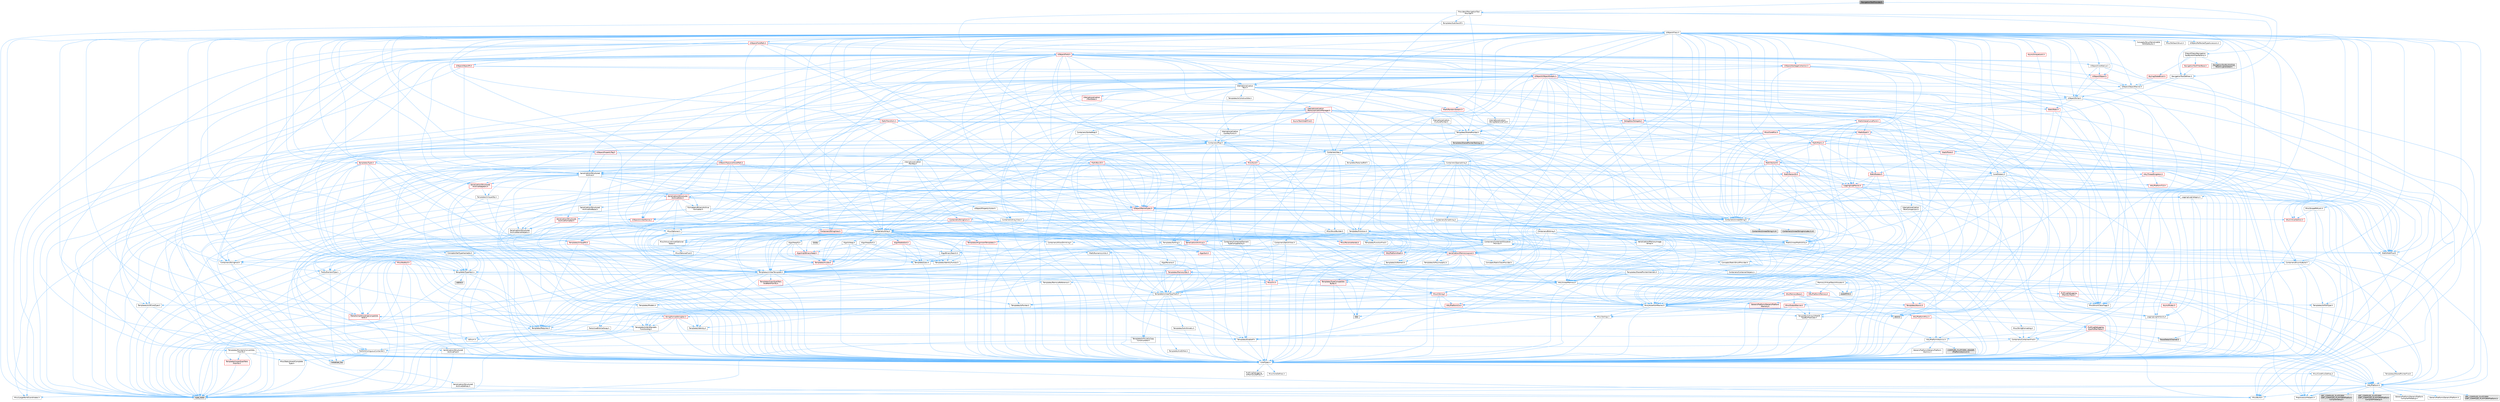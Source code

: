 digraph "NavigationToolProvider.h"
{
 // INTERACTIVE_SVG=YES
 // LATEX_PDF_SIZE
  bgcolor="transparent";
  edge [fontname=Helvetica,fontsize=10,labelfontname=Helvetica,labelfontsize=10];
  node [fontname=Helvetica,fontsize=10,shape=box,height=0.2,width=0.4];
  Node1 [id="Node000001",label="NavigationToolProvider.h",height=0.2,width=0.4,color="gray40", fillcolor="grey60", style="filled", fontcolor="black",tooltip=" "];
  Node1 -> Node2 [id="edge1_Node000001_Node000002",color="steelblue1",style="solid",tooltip=" "];
  Node2 [id="Node000002",label="NavigationToolDefines.h",height=0.2,width=0.4,color="grey40", fillcolor="white", style="filled",URL="$d1/d31/NavigationToolDefines_8h.html",tooltip=" "];
  Node2 -> Node3 [id="edge2_Node000002_Node000003",color="steelblue1",style="solid",tooltip=" "];
  Node3 [id="Node000003",label="Containers/ContainersFwd.h",height=0.2,width=0.4,color="grey40", fillcolor="white", style="filled",URL="$d4/d0a/ContainersFwd_8h.html",tooltip=" "];
  Node3 -> Node4 [id="edge3_Node000003_Node000004",color="steelblue1",style="solid",tooltip=" "];
  Node4 [id="Node000004",label="HAL/Platform.h",height=0.2,width=0.4,color="grey40", fillcolor="white", style="filled",URL="$d9/dd0/Platform_8h.html",tooltip=" "];
  Node4 -> Node5 [id="edge4_Node000004_Node000005",color="steelblue1",style="solid",tooltip=" "];
  Node5 [id="Node000005",label="Misc/Build.h",height=0.2,width=0.4,color="grey40", fillcolor="white", style="filled",URL="$d3/dbb/Build_8h.html",tooltip=" "];
  Node4 -> Node6 [id="edge5_Node000004_Node000006",color="steelblue1",style="solid",tooltip=" "];
  Node6 [id="Node000006",label="Misc/LargeWorldCoordinates.h",height=0.2,width=0.4,color="grey40", fillcolor="white", style="filled",URL="$d2/dcb/LargeWorldCoordinates_8h.html",tooltip=" "];
  Node4 -> Node7 [id="edge6_Node000004_Node000007",color="steelblue1",style="solid",tooltip=" "];
  Node7 [id="Node000007",label="type_traits",height=0.2,width=0.4,color="grey60", fillcolor="#E0E0E0", style="filled",tooltip=" "];
  Node4 -> Node8 [id="edge7_Node000004_Node000008",color="steelblue1",style="solid",tooltip=" "];
  Node8 [id="Node000008",label="PreprocessorHelpers.h",height=0.2,width=0.4,color="grey40", fillcolor="white", style="filled",URL="$db/ddb/PreprocessorHelpers_8h.html",tooltip=" "];
  Node4 -> Node9 [id="edge8_Node000004_Node000009",color="steelblue1",style="solid",tooltip=" "];
  Node9 [id="Node000009",label="UBT_COMPILED_PLATFORM\l/UBT_COMPILED_PLATFORMPlatform\lCompilerPreSetup.h",height=0.2,width=0.4,color="grey60", fillcolor="#E0E0E0", style="filled",tooltip=" "];
  Node4 -> Node10 [id="edge9_Node000004_Node000010",color="steelblue1",style="solid",tooltip=" "];
  Node10 [id="Node000010",label="GenericPlatform/GenericPlatform\lCompilerPreSetup.h",height=0.2,width=0.4,color="grey40", fillcolor="white", style="filled",URL="$d9/dc8/GenericPlatformCompilerPreSetup_8h.html",tooltip=" "];
  Node4 -> Node11 [id="edge10_Node000004_Node000011",color="steelblue1",style="solid",tooltip=" "];
  Node11 [id="Node000011",label="GenericPlatform/GenericPlatform.h",height=0.2,width=0.4,color="grey40", fillcolor="white", style="filled",URL="$d6/d84/GenericPlatform_8h.html",tooltip=" "];
  Node4 -> Node12 [id="edge11_Node000004_Node000012",color="steelblue1",style="solid",tooltip=" "];
  Node12 [id="Node000012",label="UBT_COMPILED_PLATFORM\l/UBT_COMPILED_PLATFORMPlatform.h",height=0.2,width=0.4,color="grey60", fillcolor="#E0E0E0", style="filled",tooltip=" "];
  Node4 -> Node13 [id="edge12_Node000004_Node000013",color="steelblue1",style="solid",tooltip=" "];
  Node13 [id="Node000013",label="UBT_COMPILED_PLATFORM\l/UBT_COMPILED_PLATFORMPlatform\lCompilerSetup.h",height=0.2,width=0.4,color="grey60", fillcolor="#E0E0E0", style="filled",tooltip=" "];
  Node3 -> Node14 [id="edge13_Node000003_Node000014",color="steelblue1",style="solid",tooltip=" "];
  Node14 [id="Node000014",label="CoreTypes.h",height=0.2,width=0.4,color="grey40", fillcolor="white", style="filled",URL="$dc/dec/CoreTypes_8h.html",tooltip=" "];
  Node14 -> Node4 [id="edge14_Node000014_Node000004",color="steelblue1",style="solid",tooltip=" "];
  Node14 -> Node15 [id="edge15_Node000014_Node000015",color="steelblue1",style="solid",tooltip=" "];
  Node15 [id="Node000015",label="ProfilingDebugging\l/UMemoryDefines.h",height=0.2,width=0.4,color="grey40", fillcolor="white", style="filled",URL="$d2/da2/UMemoryDefines_8h.html",tooltip=" "];
  Node14 -> Node16 [id="edge16_Node000014_Node000016",color="steelblue1",style="solid",tooltip=" "];
  Node16 [id="Node000016",label="Misc/CoreMiscDefines.h",height=0.2,width=0.4,color="grey40", fillcolor="white", style="filled",URL="$da/d38/CoreMiscDefines_8h.html",tooltip=" "];
  Node16 -> Node4 [id="edge17_Node000016_Node000004",color="steelblue1",style="solid",tooltip=" "];
  Node16 -> Node8 [id="edge18_Node000016_Node000008",color="steelblue1",style="solid",tooltip=" "];
  Node14 -> Node17 [id="edge19_Node000014_Node000017",color="steelblue1",style="solid",tooltip=" "];
  Node17 [id="Node000017",label="Misc/CoreDefines.h",height=0.2,width=0.4,color="grey40", fillcolor="white", style="filled",URL="$d3/dd2/CoreDefines_8h.html",tooltip=" "];
  Node3 -> Node18 [id="edge20_Node000003_Node000018",color="steelblue1",style="solid",tooltip=" "];
  Node18 [id="Node000018",label="Traits/IsContiguousContainer.h",height=0.2,width=0.4,color="grey40", fillcolor="white", style="filled",URL="$d5/d3c/IsContiguousContainer_8h.html",tooltip=" "];
  Node18 -> Node14 [id="edge21_Node000018_Node000014",color="steelblue1",style="solid",tooltip=" "];
  Node18 -> Node19 [id="edge22_Node000018_Node000019",color="steelblue1",style="solid",tooltip=" "];
  Node19 [id="Node000019",label="Misc/StaticAssertComplete\lType.h",height=0.2,width=0.4,color="grey40", fillcolor="white", style="filled",URL="$d5/d4e/StaticAssertCompleteType_8h.html",tooltip=" "];
  Node18 -> Node20 [id="edge23_Node000018_Node000020",color="steelblue1",style="solid",tooltip=" "];
  Node20 [id="Node000020",label="initializer_list",height=0.2,width=0.4,color="grey60", fillcolor="#E0E0E0", style="filled",tooltip=" "];
  Node2 -> Node21 [id="edge24_Node000002_Node000021",color="steelblue1",style="solid",tooltip=" "];
  Node21 [id="Node000021",label="Templates/SharedPointer.h",height=0.2,width=0.4,color="grey40", fillcolor="white", style="filled",URL="$d2/d17/SharedPointer_8h.html",tooltip=" "];
  Node21 -> Node14 [id="edge25_Node000021_Node000014",color="steelblue1",style="solid",tooltip=" "];
  Node21 -> Node22 [id="edge26_Node000021_Node000022",color="steelblue1",style="solid",tooltip=" "];
  Node22 [id="Node000022",label="Misc/IntrusiveUnsetOptional\lState.h",height=0.2,width=0.4,color="grey40", fillcolor="white", style="filled",URL="$d2/d0a/IntrusiveUnsetOptionalState_8h.html",tooltip=" "];
  Node22 -> Node23 [id="edge27_Node000022_Node000023",color="steelblue1",style="solid",tooltip=" "];
  Node23 [id="Node000023",label="Misc/OptionalFwd.h",height=0.2,width=0.4,color="grey40", fillcolor="white", style="filled",URL="$dc/d50/OptionalFwd_8h.html",tooltip=" "];
  Node21 -> Node24 [id="edge28_Node000021_Node000024",color="steelblue1",style="solid",tooltip=" "];
  Node24 [id="Node000024",label="Templates/PointerIsConvertible\lFromTo.h",height=0.2,width=0.4,color="grey40", fillcolor="white", style="filled",URL="$d6/d65/PointerIsConvertibleFromTo_8h.html",tooltip=" "];
  Node24 -> Node14 [id="edge29_Node000024_Node000014",color="steelblue1",style="solid",tooltip=" "];
  Node24 -> Node19 [id="edge30_Node000024_Node000019",color="steelblue1",style="solid",tooltip=" "];
  Node24 -> Node25 [id="edge31_Node000024_Node000025",color="steelblue1",style="solid",tooltip=" "];
  Node25 [id="Node000025",label="Templates/LosesQualifiers\lFromTo.h",height=0.2,width=0.4,color="red", fillcolor="#FFF0F0", style="filled",URL="$d2/db3/LosesQualifiersFromTo_8h.html",tooltip=" "];
  Node25 -> Node7 [id="edge32_Node000025_Node000007",color="steelblue1",style="solid",tooltip=" "];
  Node24 -> Node7 [id="edge33_Node000024_Node000007",color="steelblue1",style="solid",tooltip=" "];
  Node21 -> Node27 [id="edge34_Node000021_Node000027",color="steelblue1",style="solid",tooltip=" "];
  Node27 [id="Node000027",label="Misc/AssertionMacros.h",height=0.2,width=0.4,color="grey40", fillcolor="white", style="filled",URL="$d0/dfa/AssertionMacros_8h.html",tooltip=" "];
  Node27 -> Node14 [id="edge35_Node000027_Node000014",color="steelblue1",style="solid",tooltip=" "];
  Node27 -> Node4 [id="edge36_Node000027_Node000004",color="steelblue1",style="solid",tooltip=" "];
  Node27 -> Node28 [id="edge37_Node000027_Node000028",color="steelblue1",style="solid",tooltip=" "];
  Node28 [id="Node000028",label="HAL/PlatformMisc.h",height=0.2,width=0.4,color="red", fillcolor="#FFF0F0", style="filled",URL="$d0/df5/PlatformMisc_8h.html",tooltip=" "];
  Node28 -> Node14 [id="edge38_Node000028_Node000014",color="steelblue1",style="solid",tooltip=" "];
  Node28 -> Node52 [id="edge39_Node000028_Node000052",color="steelblue1",style="solid",tooltip=" "];
  Node52 [id="Node000052",label="ProfilingDebugging\l/CpuProfilerTrace.h",height=0.2,width=0.4,color="red", fillcolor="#FFF0F0", style="filled",URL="$da/dcb/CpuProfilerTrace_8h.html",tooltip=" "];
  Node52 -> Node14 [id="edge40_Node000052_Node000014",color="steelblue1",style="solid",tooltip=" "];
  Node52 -> Node3 [id="edge41_Node000052_Node000003",color="steelblue1",style="solid",tooltip=" "];
  Node52 -> Node53 [id="edge42_Node000052_Node000053",color="steelblue1",style="solid",tooltip=" "];
  Node53 [id="Node000053",label="HAL/PlatformAtomics.h",height=0.2,width=0.4,color="grey40", fillcolor="white", style="filled",URL="$d3/d36/PlatformAtomics_8h.html",tooltip=" "];
  Node53 -> Node14 [id="edge43_Node000053_Node000014",color="steelblue1",style="solid",tooltip=" "];
  Node53 -> Node54 [id="edge44_Node000053_Node000054",color="steelblue1",style="solid",tooltip=" "];
  Node54 [id="Node000054",label="GenericPlatform/GenericPlatform\lAtomics.h",height=0.2,width=0.4,color="grey40", fillcolor="white", style="filled",URL="$da/d72/GenericPlatformAtomics_8h.html",tooltip=" "];
  Node54 -> Node14 [id="edge45_Node000054_Node000014",color="steelblue1",style="solid",tooltip=" "];
  Node53 -> Node55 [id="edge46_Node000053_Node000055",color="steelblue1",style="solid",tooltip=" "];
  Node55 [id="Node000055",label="COMPILED_PLATFORM_HEADER\l(PlatformAtomics.h)",height=0.2,width=0.4,color="grey60", fillcolor="#E0E0E0", style="filled",tooltip=" "];
  Node52 -> Node8 [id="edge47_Node000052_Node000008",color="steelblue1",style="solid",tooltip=" "];
  Node52 -> Node5 [id="edge48_Node000052_Node000005",color="steelblue1",style="solid",tooltip=" "];
  Node52 -> Node57 [id="edge49_Node000052_Node000057",color="steelblue1",style="solid",tooltip=" "];
  Node57 [id="Node000057",label="Trace/Detail/Channel.h",height=0.2,width=0.4,color="grey60", fillcolor="#E0E0E0", style="filled",tooltip=" "];
  Node27 -> Node8 [id="edge50_Node000027_Node000008",color="steelblue1",style="solid",tooltip=" "];
  Node27 -> Node60 [id="edge51_Node000027_Node000060",color="steelblue1",style="solid",tooltip=" "];
  Node60 [id="Node000060",label="Templates/EnableIf.h",height=0.2,width=0.4,color="grey40", fillcolor="white", style="filled",URL="$d7/d60/EnableIf_8h.html",tooltip=" "];
  Node60 -> Node14 [id="edge52_Node000060_Node000014",color="steelblue1",style="solid",tooltip=" "];
  Node27 -> Node61 [id="edge53_Node000027_Node000061",color="steelblue1",style="solid",tooltip=" "];
  Node61 [id="Node000061",label="Templates/IsArrayOrRefOf\lTypeByPredicate.h",height=0.2,width=0.4,color="grey40", fillcolor="white", style="filled",URL="$d6/da1/IsArrayOrRefOfTypeByPredicate_8h.html",tooltip=" "];
  Node61 -> Node14 [id="edge54_Node000061_Node000014",color="steelblue1",style="solid",tooltip=" "];
  Node27 -> Node62 [id="edge55_Node000027_Node000062",color="steelblue1",style="solid",tooltip=" "];
  Node62 [id="Node000062",label="Templates/IsValidVariadic\lFunctionArg.h",height=0.2,width=0.4,color="grey40", fillcolor="white", style="filled",URL="$d0/dc8/IsValidVariadicFunctionArg_8h.html",tooltip=" "];
  Node62 -> Node14 [id="edge56_Node000062_Node000014",color="steelblue1",style="solid",tooltip=" "];
  Node62 -> Node63 [id="edge57_Node000062_Node000063",color="steelblue1",style="solid",tooltip=" "];
  Node63 [id="Node000063",label="IsEnum.h",height=0.2,width=0.4,color="grey40", fillcolor="white", style="filled",URL="$d4/de5/IsEnum_8h.html",tooltip=" "];
  Node62 -> Node7 [id="edge58_Node000062_Node000007",color="steelblue1",style="solid",tooltip=" "];
  Node27 -> Node64 [id="edge59_Node000027_Node000064",color="steelblue1",style="solid",tooltip=" "];
  Node64 [id="Node000064",label="Traits/IsCharEncodingCompatible\lWith.h",height=0.2,width=0.4,color="red", fillcolor="#FFF0F0", style="filled",URL="$df/dd1/IsCharEncodingCompatibleWith_8h.html",tooltip=" "];
  Node64 -> Node7 [id="edge60_Node000064_Node000007",color="steelblue1",style="solid",tooltip=" "];
  Node27 -> Node66 [id="edge61_Node000027_Node000066",color="steelblue1",style="solid",tooltip=" "];
  Node66 [id="Node000066",label="Misc/VarArgs.h",height=0.2,width=0.4,color="grey40", fillcolor="white", style="filled",URL="$d5/d6f/VarArgs_8h.html",tooltip=" "];
  Node66 -> Node14 [id="edge62_Node000066_Node000014",color="steelblue1",style="solid",tooltip=" "];
  Node27 -> Node67 [id="edge63_Node000027_Node000067",color="steelblue1",style="solid",tooltip=" "];
  Node67 [id="Node000067",label="String/FormatStringSan.h",height=0.2,width=0.4,color="red", fillcolor="#FFF0F0", style="filled",URL="$d3/d8b/FormatStringSan_8h.html",tooltip=" "];
  Node67 -> Node7 [id="edge64_Node000067_Node000007",color="steelblue1",style="solid",tooltip=" "];
  Node67 -> Node14 [id="edge65_Node000067_Node000014",color="steelblue1",style="solid",tooltip=" "];
  Node67 -> Node68 [id="edge66_Node000067_Node000068",color="steelblue1",style="solid",tooltip=" "];
  Node68 [id="Node000068",label="Templates/Requires.h",height=0.2,width=0.4,color="grey40", fillcolor="white", style="filled",URL="$dc/d96/Requires_8h.html",tooltip=" "];
  Node68 -> Node60 [id="edge67_Node000068_Node000060",color="steelblue1",style="solid",tooltip=" "];
  Node68 -> Node7 [id="edge68_Node000068_Node000007",color="steelblue1",style="solid",tooltip=" "];
  Node67 -> Node69 [id="edge69_Node000067_Node000069",color="steelblue1",style="solid",tooltip=" "];
  Node69 [id="Node000069",label="Templates/Identity.h",height=0.2,width=0.4,color="grey40", fillcolor="white", style="filled",URL="$d0/dd5/Identity_8h.html",tooltip=" "];
  Node67 -> Node62 [id="edge70_Node000067_Node000062",color="steelblue1",style="solid",tooltip=" "];
  Node67 -> Node3 [id="edge71_Node000067_Node000003",color="steelblue1",style="solid",tooltip=" "];
  Node27 -> Node73 [id="edge72_Node000027_Node000073",color="steelblue1",style="solid",tooltip=" "];
  Node73 [id="Node000073",label="atomic",height=0.2,width=0.4,color="grey60", fillcolor="#E0E0E0", style="filled",tooltip=" "];
  Node21 -> Node74 [id="edge73_Node000021_Node000074",color="steelblue1",style="solid",tooltip=" "];
  Node74 [id="Node000074",label="HAL/UnrealMemory.h",height=0.2,width=0.4,color="grey40", fillcolor="white", style="filled",URL="$d9/d96/UnrealMemory_8h.html",tooltip=" "];
  Node74 -> Node14 [id="edge74_Node000074_Node000014",color="steelblue1",style="solid",tooltip=" "];
  Node74 -> Node75 [id="edge75_Node000074_Node000075",color="steelblue1",style="solid",tooltip=" "];
  Node75 [id="Node000075",label="GenericPlatform/GenericPlatform\lMemory.h",height=0.2,width=0.4,color="red", fillcolor="#FFF0F0", style="filled",URL="$dd/d22/GenericPlatformMemory_8h.html",tooltip=" "];
  Node75 -> Node14 [id="edge76_Node000075_Node000014",color="steelblue1",style="solid",tooltip=" "];
  Node74 -> Node78 [id="edge77_Node000074_Node000078",color="steelblue1",style="solid",tooltip=" "];
  Node78 [id="Node000078",label="HAL/MemoryBase.h",height=0.2,width=0.4,color="red", fillcolor="#FFF0F0", style="filled",URL="$d6/d9f/MemoryBase_8h.html",tooltip=" "];
  Node78 -> Node14 [id="edge78_Node000078_Node000014",color="steelblue1",style="solid",tooltip=" "];
  Node78 -> Node53 [id="edge79_Node000078_Node000053",color="steelblue1",style="solid",tooltip=" "];
  Node78 -> Node36 [id="edge80_Node000078_Node000036",color="steelblue1",style="solid",tooltip=" "];
  Node36 [id="Node000036",label="HAL/PlatformCrt.h",height=0.2,width=0.4,color="red", fillcolor="#FFF0F0", style="filled",URL="$d8/d75/PlatformCrt_8h.html",tooltip=" "];
  Node36 -> Node37 [id="edge81_Node000036_Node000037",color="steelblue1",style="solid",tooltip=" "];
  Node37 [id="Node000037",label="new",height=0.2,width=0.4,color="grey60", fillcolor="#E0E0E0", style="filled",tooltip=" "];
  Node78 -> Node80 [id="edge82_Node000078_Node000080",color="steelblue1",style="solid",tooltip=" "];
  Node80 [id="Node000080",label="Misc/OutputDevice.h",height=0.2,width=0.4,color="red", fillcolor="#FFF0F0", style="filled",URL="$d7/d32/OutputDevice_8h.html",tooltip=" "];
  Node80 -> Node14 [id="edge83_Node000080_Node000014",color="steelblue1",style="solid",tooltip=" "];
  Node80 -> Node81 [id="edge84_Node000080_Node000081",color="steelblue1",style="solid",tooltip=" "];
  Node81 [id="Node000081",label="Logging/LogVerbosity.h",height=0.2,width=0.4,color="grey40", fillcolor="white", style="filled",URL="$d2/d8f/LogVerbosity_8h.html",tooltip=" "];
  Node81 -> Node14 [id="edge85_Node000081_Node000014",color="steelblue1",style="solid",tooltip=" "];
  Node80 -> Node66 [id="edge86_Node000080_Node000066",color="steelblue1",style="solid",tooltip=" "];
  Node80 -> Node61 [id="edge87_Node000080_Node000061",color="steelblue1",style="solid",tooltip=" "];
  Node80 -> Node62 [id="edge88_Node000080_Node000062",color="steelblue1",style="solid",tooltip=" "];
  Node80 -> Node64 [id="edge89_Node000080_Node000064",color="steelblue1",style="solid",tooltip=" "];
  Node78 -> Node82 [id="edge90_Node000078_Node000082",color="steelblue1",style="solid",tooltip=" "];
  Node82 [id="Node000082",label="Templates/Atomic.h",height=0.2,width=0.4,color="red", fillcolor="#FFF0F0", style="filled",URL="$d3/d91/Atomic_8h.html",tooltip=" "];
  Node82 -> Node73 [id="edge91_Node000082_Node000073",color="steelblue1",style="solid",tooltip=" "];
  Node74 -> Node91 [id="edge92_Node000074_Node000091",color="steelblue1",style="solid",tooltip=" "];
  Node91 [id="Node000091",label="HAL/PlatformMemory.h",height=0.2,width=0.4,color="red", fillcolor="#FFF0F0", style="filled",URL="$de/d68/PlatformMemory_8h.html",tooltip=" "];
  Node91 -> Node14 [id="edge93_Node000091_Node000014",color="steelblue1",style="solid",tooltip=" "];
  Node91 -> Node75 [id="edge94_Node000091_Node000075",color="steelblue1",style="solid",tooltip=" "];
  Node74 -> Node93 [id="edge95_Node000074_Node000093",color="steelblue1",style="solid",tooltip=" "];
  Node93 [id="Node000093",label="ProfilingDebugging\l/MemoryTrace.h",height=0.2,width=0.4,color="red", fillcolor="#FFF0F0", style="filled",URL="$da/dd7/MemoryTrace_8h.html",tooltip=" "];
  Node93 -> Node4 [id="edge96_Node000093_Node000004",color="steelblue1",style="solid",tooltip=" "];
  Node93 -> Node48 [id="edge97_Node000093_Node000048",color="steelblue1",style="solid",tooltip=" "];
  Node48 [id="Node000048",label="Misc/EnumClassFlags.h",height=0.2,width=0.4,color="grey40", fillcolor="white", style="filled",URL="$d8/de7/EnumClassFlags_8h.html",tooltip=" "];
  Node74 -> Node94 [id="edge98_Node000074_Node000094",color="steelblue1",style="solid",tooltip=" "];
  Node94 [id="Node000094",label="Templates/IsPointer.h",height=0.2,width=0.4,color="grey40", fillcolor="white", style="filled",URL="$d7/d05/IsPointer_8h.html",tooltip=" "];
  Node94 -> Node14 [id="edge99_Node000094_Node000014",color="steelblue1",style="solid",tooltip=" "];
  Node21 -> Node95 [id="edge100_Node000021_Node000095",color="steelblue1",style="solid",tooltip=" "];
  Node95 [id="Node000095",label="Containers/Array.h",height=0.2,width=0.4,color="grey40", fillcolor="white", style="filled",URL="$df/dd0/Array_8h.html",tooltip=" "];
  Node95 -> Node14 [id="edge101_Node000095_Node000014",color="steelblue1",style="solid",tooltip=" "];
  Node95 -> Node27 [id="edge102_Node000095_Node000027",color="steelblue1",style="solid",tooltip=" "];
  Node95 -> Node22 [id="edge103_Node000095_Node000022",color="steelblue1",style="solid",tooltip=" "];
  Node95 -> Node96 [id="edge104_Node000095_Node000096",color="steelblue1",style="solid",tooltip=" "];
  Node96 [id="Node000096",label="Misc/ReverseIterate.h",height=0.2,width=0.4,color="red", fillcolor="#FFF0F0", style="filled",URL="$db/de3/ReverseIterate_8h.html",tooltip=" "];
  Node96 -> Node4 [id="edge105_Node000096_Node000004",color="steelblue1",style="solid",tooltip=" "];
  Node95 -> Node74 [id="edge106_Node000095_Node000074",color="steelblue1",style="solid",tooltip=" "];
  Node95 -> Node98 [id="edge107_Node000095_Node000098",color="steelblue1",style="solid",tooltip=" "];
  Node98 [id="Node000098",label="Templates/UnrealTypeTraits.h",height=0.2,width=0.4,color="grey40", fillcolor="white", style="filled",URL="$d2/d2d/UnrealTypeTraits_8h.html",tooltip=" "];
  Node98 -> Node14 [id="edge108_Node000098_Node000014",color="steelblue1",style="solid",tooltip=" "];
  Node98 -> Node94 [id="edge109_Node000098_Node000094",color="steelblue1",style="solid",tooltip=" "];
  Node98 -> Node27 [id="edge110_Node000098_Node000027",color="steelblue1",style="solid",tooltip=" "];
  Node98 -> Node87 [id="edge111_Node000098_Node000087",color="steelblue1",style="solid",tooltip=" "];
  Node87 [id="Node000087",label="Templates/AndOrNot.h",height=0.2,width=0.4,color="grey40", fillcolor="white", style="filled",URL="$db/d0a/AndOrNot_8h.html",tooltip=" "];
  Node87 -> Node14 [id="edge112_Node000087_Node000014",color="steelblue1",style="solid",tooltip=" "];
  Node98 -> Node60 [id="edge113_Node000098_Node000060",color="steelblue1",style="solid",tooltip=" "];
  Node98 -> Node99 [id="edge114_Node000098_Node000099",color="steelblue1",style="solid",tooltip=" "];
  Node99 [id="Node000099",label="Templates/IsArithmetic.h",height=0.2,width=0.4,color="grey40", fillcolor="white", style="filled",URL="$d2/d5d/IsArithmetic_8h.html",tooltip=" "];
  Node99 -> Node14 [id="edge115_Node000099_Node000014",color="steelblue1",style="solid",tooltip=" "];
  Node98 -> Node63 [id="edge116_Node000098_Node000063",color="steelblue1",style="solid",tooltip=" "];
  Node98 -> Node100 [id="edge117_Node000098_Node000100",color="steelblue1",style="solid",tooltip=" "];
  Node100 [id="Node000100",label="Templates/Models.h",height=0.2,width=0.4,color="grey40", fillcolor="white", style="filled",URL="$d3/d0c/Models_8h.html",tooltip=" "];
  Node100 -> Node69 [id="edge118_Node000100_Node000069",color="steelblue1",style="solid",tooltip=" "];
  Node98 -> Node101 [id="edge119_Node000098_Node000101",color="steelblue1",style="solid",tooltip=" "];
  Node101 [id="Node000101",label="Templates/IsPODType.h",height=0.2,width=0.4,color="grey40", fillcolor="white", style="filled",URL="$d7/db1/IsPODType_8h.html",tooltip=" "];
  Node101 -> Node14 [id="edge120_Node000101_Node000014",color="steelblue1",style="solid",tooltip=" "];
  Node98 -> Node102 [id="edge121_Node000098_Node000102",color="steelblue1",style="solid",tooltip=" "];
  Node102 [id="Node000102",label="Templates/IsUECoreType.h",height=0.2,width=0.4,color="grey40", fillcolor="white", style="filled",URL="$d1/db8/IsUECoreType_8h.html",tooltip=" "];
  Node102 -> Node14 [id="edge122_Node000102_Node000014",color="steelblue1",style="solid",tooltip=" "];
  Node102 -> Node7 [id="edge123_Node000102_Node000007",color="steelblue1",style="solid",tooltip=" "];
  Node98 -> Node88 [id="edge124_Node000098_Node000088",color="steelblue1",style="solid",tooltip=" "];
  Node88 [id="Node000088",label="Templates/IsTriviallyCopy\lConstructible.h",height=0.2,width=0.4,color="grey40", fillcolor="white", style="filled",URL="$d3/d78/IsTriviallyCopyConstructible_8h.html",tooltip=" "];
  Node88 -> Node14 [id="edge125_Node000088_Node000014",color="steelblue1",style="solid",tooltip=" "];
  Node88 -> Node7 [id="edge126_Node000088_Node000007",color="steelblue1",style="solid",tooltip=" "];
  Node95 -> Node103 [id="edge127_Node000095_Node000103",color="steelblue1",style="solid",tooltip=" "];
  Node103 [id="Node000103",label="Templates/UnrealTemplate.h",height=0.2,width=0.4,color="grey40", fillcolor="white", style="filled",URL="$d4/d24/UnrealTemplate_8h.html",tooltip=" "];
  Node103 -> Node14 [id="edge128_Node000103_Node000014",color="steelblue1",style="solid",tooltip=" "];
  Node103 -> Node94 [id="edge129_Node000103_Node000094",color="steelblue1",style="solid",tooltip=" "];
  Node103 -> Node74 [id="edge130_Node000103_Node000074",color="steelblue1",style="solid",tooltip=" "];
  Node103 -> Node104 [id="edge131_Node000103_Node000104",color="steelblue1",style="solid",tooltip=" "];
  Node104 [id="Node000104",label="Templates/CopyQualifiers\lAndRefsFromTo.h",height=0.2,width=0.4,color="red", fillcolor="#FFF0F0", style="filled",URL="$d3/db3/CopyQualifiersAndRefsFromTo_8h.html",tooltip=" "];
  Node103 -> Node98 [id="edge132_Node000103_Node000098",color="steelblue1",style="solid",tooltip=" "];
  Node103 -> Node105 [id="edge133_Node000103_Node000105",color="steelblue1",style="solid",tooltip=" "];
  Node105 [id="Node000105",label="Templates/RemoveReference.h",height=0.2,width=0.4,color="grey40", fillcolor="white", style="filled",URL="$da/dbe/RemoveReference_8h.html",tooltip=" "];
  Node105 -> Node14 [id="edge134_Node000105_Node000014",color="steelblue1",style="solid",tooltip=" "];
  Node103 -> Node68 [id="edge135_Node000103_Node000068",color="steelblue1",style="solid",tooltip=" "];
  Node103 -> Node106 [id="edge136_Node000103_Node000106",color="steelblue1",style="solid",tooltip=" "];
  Node106 [id="Node000106",label="Templates/TypeCompatible\lBytes.h",height=0.2,width=0.4,color="red", fillcolor="#FFF0F0", style="filled",URL="$df/d0a/TypeCompatibleBytes_8h.html",tooltip=" "];
  Node106 -> Node14 [id="edge137_Node000106_Node000014",color="steelblue1",style="solid",tooltip=" "];
  Node106 -> Node37 [id="edge138_Node000106_Node000037",color="steelblue1",style="solid",tooltip=" "];
  Node106 -> Node7 [id="edge139_Node000106_Node000007",color="steelblue1",style="solid",tooltip=" "];
  Node103 -> Node69 [id="edge140_Node000103_Node000069",color="steelblue1",style="solid",tooltip=" "];
  Node103 -> Node18 [id="edge141_Node000103_Node000018",color="steelblue1",style="solid",tooltip=" "];
  Node103 -> Node107 [id="edge142_Node000103_Node000107",color="steelblue1",style="solid",tooltip=" "];
  Node107 [id="Node000107",label="Traits/UseBitwiseSwap.h",height=0.2,width=0.4,color="grey40", fillcolor="white", style="filled",URL="$db/df3/UseBitwiseSwap_8h.html",tooltip=" "];
  Node107 -> Node14 [id="edge143_Node000107_Node000014",color="steelblue1",style="solid",tooltip=" "];
  Node107 -> Node7 [id="edge144_Node000107_Node000007",color="steelblue1",style="solid",tooltip=" "];
  Node103 -> Node7 [id="edge145_Node000103_Node000007",color="steelblue1",style="solid",tooltip=" "];
  Node95 -> Node108 [id="edge146_Node000095_Node000108",color="steelblue1",style="solid",tooltip=" "];
  Node108 [id="Node000108",label="Containers/AllowShrinking.h",height=0.2,width=0.4,color="grey40", fillcolor="white", style="filled",URL="$d7/d1a/AllowShrinking_8h.html",tooltip=" "];
  Node108 -> Node14 [id="edge147_Node000108_Node000014",color="steelblue1",style="solid",tooltip=" "];
  Node95 -> Node109 [id="edge148_Node000095_Node000109",color="steelblue1",style="solid",tooltip=" "];
  Node109 [id="Node000109",label="Containers/ContainerAllocation\lPolicies.h",height=0.2,width=0.4,color="grey40", fillcolor="white", style="filled",URL="$d7/dff/ContainerAllocationPolicies_8h.html",tooltip=" "];
  Node109 -> Node14 [id="edge149_Node000109_Node000014",color="steelblue1",style="solid",tooltip=" "];
  Node109 -> Node110 [id="edge150_Node000109_Node000110",color="steelblue1",style="solid",tooltip=" "];
  Node110 [id="Node000110",label="Containers/ContainerHelpers.h",height=0.2,width=0.4,color="grey40", fillcolor="white", style="filled",URL="$d7/d33/ContainerHelpers_8h.html",tooltip=" "];
  Node110 -> Node14 [id="edge151_Node000110_Node000014",color="steelblue1",style="solid",tooltip=" "];
  Node109 -> Node109 [id="edge152_Node000109_Node000109",color="steelblue1",style="solid",tooltip=" "];
  Node109 -> Node111 [id="edge153_Node000109_Node000111",color="steelblue1",style="solid",tooltip=" "];
  Node111 [id="Node000111",label="HAL/PlatformMath.h",height=0.2,width=0.4,color="red", fillcolor="#FFF0F0", style="filled",URL="$dc/d53/PlatformMath_8h.html",tooltip=" "];
  Node111 -> Node14 [id="edge154_Node000111_Node000014",color="steelblue1",style="solid",tooltip=" "];
  Node109 -> Node74 [id="edge155_Node000109_Node000074",color="steelblue1",style="solid",tooltip=" "];
  Node109 -> Node46 [id="edge156_Node000109_Node000046",color="steelblue1",style="solid",tooltip=" "];
  Node46 [id="Node000046",label="Math/NumericLimits.h",height=0.2,width=0.4,color="grey40", fillcolor="white", style="filled",URL="$df/d1b/NumericLimits_8h.html",tooltip=" "];
  Node46 -> Node14 [id="edge157_Node000046_Node000014",color="steelblue1",style="solid",tooltip=" "];
  Node109 -> Node27 [id="edge158_Node000109_Node000027",color="steelblue1",style="solid",tooltip=" "];
  Node109 -> Node119 [id="edge159_Node000109_Node000119",color="steelblue1",style="solid",tooltip=" "];
  Node119 [id="Node000119",label="Templates/IsPolymorphic.h",height=0.2,width=0.4,color="grey40", fillcolor="white", style="filled",URL="$dc/d20/IsPolymorphic_8h.html",tooltip=" "];
  Node109 -> Node120 [id="edge160_Node000109_Node000120",color="steelblue1",style="solid",tooltip=" "];
  Node120 [id="Node000120",label="Templates/MemoryOps.h",height=0.2,width=0.4,color="red", fillcolor="#FFF0F0", style="filled",URL="$db/dea/MemoryOps_8h.html",tooltip=" "];
  Node120 -> Node14 [id="edge161_Node000120_Node000014",color="steelblue1",style="solid",tooltip=" "];
  Node120 -> Node74 [id="edge162_Node000120_Node000074",color="steelblue1",style="solid",tooltip=" "];
  Node120 -> Node88 [id="edge163_Node000120_Node000088",color="steelblue1",style="solid",tooltip=" "];
  Node120 -> Node68 [id="edge164_Node000120_Node000068",color="steelblue1",style="solid",tooltip=" "];
  Node120 -> Node98 [id="edge165_Node000120_Node000098",color="steelblue1",style="solid",tooltip=" "];
  Node120 -> Node107 [id="edge166_Node000120_Node000107",color="steelblue1",style="solid",tooltip=" "];
  Node120 -> Node37 [id="edge167_Node000120_Node000037",color="steelblue1",style="solid",tooltip=" "];
  Node120 -> Node7 [id="edge168_Node000120_Node000007",color="steelblue1",style="solid",tooltip=" "];
  Node109 -> Node106 [id="edge169_Node000109_Node000106",color="steelblue1",style="solid",tooltip=" "];
  Node109 -> Node7 [id="edge170_Node000109_Node000007",color="steelblue1",style="solid",tooltip=" "];
  Node95 -> Node121 [id="edge171_Node000095_Node000121",color="steelblue1",style="solid",tooltip=" "];
  Node121 [id="Node000121",label="Containers/ContainerElement\lTypeCompatibility.h",height=0.2,width=0.4,color="grey40", fillcolor="white", style="filled",URL="$df/ddf/ContainerElementTypeCompatibility_8h.html",tooltip=" "];
  Node121 -> Node14 [id="edge172_Node000121_Node000014",color="steelblue1",style="solid",tooltip=" "];
  Node121 -> Node98 [id="edge173_Node000121_Node000098",color="steelblue1",style="solid",tooltip=" "];
  Node95 -> Node122 [id="edge174_Node000095_Node000122",color="steelblue1",style="solid",tooltip=" "];
  Node122 [id="Node000122",label="Serialization/Archive.h",height=0.2,width=0.4,color="red", fillcolor="#FFF0F0", style="filled",URL="$d7/d3b/Archive_8h.html",tooltip=" "];
  Node122 -> Node14 [id="edge175_Node000122_Node000014",color="steelblue1",style="solid",tooltip=" "];
  Node122 -> Node33 [id="edge176_Node000122_Node000033",color="steelblue1",style="solid",tooltip=" "];
  Node33 [id="Node000033",label="Math/MathFwd.h",height=0.2,width=0.4,color="grey40", fillcolor="white", style="filled",URL="$d2/d10/MathFwd_8h.html",tooltip=" "];
  Node33 -> Node4 [id="edge177_Node000033_Node000004",color="steelblue1",style="solid",tooltip=" "];
  Node122 -> Node27 [id="edge178_Node000122_Node000027",color="steelblue1",style="solid",tooltip=" "];
  Node122 -> Node5 [id="edge179_Node000122_Node000005",color="steelblue1",style="solid",tooltip=" "];
  Node122 -> Node66 [id="edge180_Node000122_Node000066",color="steelblue1",style="solid",tooltip=" "];
  Node122 -> Node60 [id="edge181_Node000122_Node000060",color="steelblue1",style="solid",tooltip=" "];
  Node122 -> Node61 [id="edge182_Node000122_Node000061",color="steelblue1",style="solid",tooltip=" "];
  Node122 -> Node62 [id="edge183_Node000122_Node000062",color="steelblue1",style="solid",tooltip=" "];
  Node122 -> Node103 [id="edge184_Node000122_Node000103",color="steelblue1",style="solid",tooltip=" "];
  Node122 -> Node64 [id="edge185_Node000122_Node000064",color="steelblue1",style="solid",tooltip=" "];
  Node95 -> Node132 [id="edge186_Node000095_Node000132",color="steelblue1",style="solid",tooltip=" "];
  Node132 [id="Node000132",label="Serialization/MemoryImage\lWriter.h",height=0.2,width=0.4,color="grey40", fillcolor="white", style="filled",URL="$d0/d08/MemoryImageWriter_8h.html",tooltip=" "];
  Node132 -> Node14 [id="edge187_Node000132_Node000014",color="steelblue1",style="solid",tooltip=" "];
  Node132 -> Node133 [id="edge188_Node000132_Node000133",color="steelblue1",style="solid",tooltip=" "];
  Node133 [id="Node000133",label="Serialization/MemoryLayout.h",height=0.2,width=0.4,color="red", fillcolor="#FFF0F0", style="filled",URL="$d7/d66/MemoryLayout_8h.html",tooltip=" "];
  Node133 -> Node134 [id="edge189_Node000133_Node000134",color="steelblue1",style="solid",tooltip=" "];
  Node134 [id="Node000134",label="Concepts/StaticClassProvider.h",height=0.2,width=0.4,color="grey40", fillcolor="white", style="filled",URL="$dd/d83/StaticClassProvider_8h.html",tooltip=" "];
  Node133 -> Node135 [id="edge190_Node000133_Node000135",color="steelblue1",style="solid",tooltip=" "];
  Node135 [id="Node000135",label="Concepts/StaticStructProvider.h",height=0.2,width=0.4,color="grey40", fillcolor="white", style="filled",URL="$d5/d77/StaticStructProvider_8h.html",tooltip=" "];
  Node133 -> Node136 [id="edge191_Node000133_Node000136",color="steelblue1",style="solid",tooltip=" "];
  Node136 [id="Node000136",label="Containers/EnumAsByte.h",height=0.2,width=0.4,color="grey40", fillcolor="white", style="filled",URL="$d6/d9a/EnumAsByte_8h.html",tooltip=" "];
  Node136 -> Node14 [id="edge192_Node000136_Node000014",color="steelblue1",style="solid",tooltip=" "];
  Node136 -> Node101 [id="edge193_Node000136_Node000101",color="steelblue1",style="solid",tooltip=" "];
  Node136 -> Node137 [id="edge194_Node000136_Node000137",color="steelblue1",style="solid",tooltip=" "];
  Node137 [id="Node000137",label="Templates/TypeHash.h",height=0.2,width=0.4,color="grey40", fillcolor="white", style="filled",URL="$d1/d62/TypeHash_8h.html",tooltip=" "];
  Node137 -> Node14 [id="edge195_Node000137_Node000014",color="steelblue1",style="solid",tooltip=" "];
  Node137 -> Node68 [id="edge196_Node000137_Node000068",color="steelblue1",style="solid",tooltip=" "];
  Node137 -> Node138 [id="edge197_Node000137_Node000138",color="steelblue1",style="solid",tooltip=" "];
  Node138 [id="Node000138",label="Misc/Crc.h",height=0.2,width=0.4,color="red", fillcolor="#FFF0F0", style="filled",URL="$d4/dd2/Crc_8h.html",tooltip=" "];
  Node138 -> Node14 [id="edge198_Node000138_Node000014",color="steelblue1",style="solid",tooltip=" "];
  Node138 -> Node27 [id="edge199_Node000138_Node000027",color="steelblue1",style="solid",tooltip=" "];
  Node138 -> Node139 [id="edge200_Node000138_Node000139",color="steelblue1",style="solid",tooltip=" "];
  Node139 [id="Node000139",label="Misc/CString.h",height=0.2,width=0.4,color="red", fillcolor="#FFF0F0", style="filled",URL="$d2/d49/CString_8h.html",tooltip=" "];
  Node139 -> Node14 [id="edge201_Node000139_Node000014",color="steelblue1",style="solid",tooltip=" "];
  Node139 -> Node36 [id="edge202_Node000139_Node000036",color="steelblue1",style="solid",tooltip=" "];
  Node139 -> Node27 [id="edge203_Node000139_Node000027",color="steelblue1",style="solid",tooltip=" "];
  Node139 -> Node66 [id="edge204_Node000139_Node000066",color="steelblue1",style="solid",tooltip=" "];
  Node139 -> Node61 [id="edge205_Node000139_Node000061",color="steelblue1",style="solid",tooltip=" "];
  Node139 -> Node62 [id="edge206_Node000139_Node000062",color="steelblue1",style="solid",tooltip=" "];
  Node139 -> Node64 [id="edge207_Node000139_Node000064",color="steelblue1",style="solid",tooltip=" "];
  Node138 -> Node98 [id="edge208_Node000138_Node000098",color="steelblue1",style="solid",tooltip=" "];
  Node137 -> Node143 [id="edge209_Node000137_Node000143",color="steelblue1",style="solid",tooltip=" "];
  Node143 [id="Node000143",label="stdint.h",height=0.2,width=0.4,color="grey60", fillcolor="#E0E0E0", style="filled",tooltip=" "];
  Node137 -> Node7 [id="edge210_Node000137_Node000007",color="steelblue1",style="solid",tooltip=" "];
  Node133 -> Node30 [id="edge211_Node000133_Node000030",color="steelblue1",style="solid",tooltip=" "];
  Node30 [id="Node000030",label="Containers/StringFwd.h",height=0.2,width=0.4,color="grey40", fillcolor="white", style="filled",URL="$df/d37/StringFwd_8h.html",tooltip=" "];
  Node30 -> Node14 [id="edge212_Node000030_Node000014",color="steelblue1",style="solid",tooltip=" "];
  Node30 -> Node31 [id="edge213_Node000030_Node000031",color="steelblue1",style="solid",tooltip=" "];
  Node31 [id="Node000031",label="Traits/ElementType.h",height=0.2,width=0.4,color="grey40", fillcolor="white", style="filled",URL="$d5/d4f/ElementType_8h.html",tooltip=" "];
  Node31 -> Node4 [id="edge214_Node000031_Node000004",color="steelblue1",style="solid",tooltip=" "];
  Node31 -> Node20 [id="edge215_Node000031_Node000020",color="steelblue1",style="solid",tooltip=" "];
  Node31 -> Node7 [id="edge216_Node000031_Node000007",color="steelblue1",style="solid",tooltip=" "];
  Node30 -> Node18 [id="edge217_Node000030_Node000018",color="steelblue1",style="solid",tooltip=" "];
  Node133 -> Node74 [id="edge218_Node000133_Node000074",color="steelblue1",style="solid",tooltip=" "];
  Node133 -> Node60 [id="edge219_Node000133_Node000060",color="steelblue1",style="solid",tooltip=" "];
  Node133 -> Node145 [id="edge220_Node000133_Node000145",color="steelblue1",style="solid",tooltip=" "];
  Node145 [id="Node000145",label="Templates/IsAbstract.h",height=0.2,width=0.4,color="grey40", fillcolor="white", style="filled",URL="$d8/db7/IsAbstract_8h.html",tooltip=" "];
  Node133 -> Node119 [id="edge221_Node000133_Node000119",color="steelblue1",style="solid",tooltip=" "];
  Node133 -> Node100 [id="edge222_Node000133_Node000100",color="steelblue1",style="solid",tooltip=" "];
  Node133 -> Node103 [id="edge223_Node000133_Node000103",color="steelblue1",style="solid",tooltip=" "];
  Node95 -> Node146 [id="edge224_Node000095_Node000146",color="steelblue1",style="solid",tooltip=" "];
  Node146 [id="Node000146",label="Algo/Heapify.h",height=0.2,width=0.4,color="grey40", fillcolor="white", style="filled",URL="$d0/d2a/Heapify_8h.html",tooltip=" "];
  Node146 -> Node147 [id="edge225_Node000146_Node000147",color="steelblue1",style="solid",tooltip=" "];
  Node147 [id="Node000147",label="Algo/Impl/BinaryHeap.h",height=0.2,width=0.4,color="red", fillcolor="#FFF0F0", style="filled",URL="$d7/da3/Algo_2Impl_2BinaryHeap_8h.html",tooltip=" "];
  Node147 -> Node148 [id="edge226_Node000147_Node000148",color="steelblue1",style="solid",tooltip=" "];
  Node148 [id="Node000148",label="Templates/Invoke.h",height=0.2,width=0.4,color="red", fillcolor="#FFF0F0", style="filled",URL="$d7/deb/Invoke_8h.html",tooltip=" "];
  Node148 -> Node14 [id="edge227_Node000148_Node000014",color="steelblue1",style="solid",tooltip=" "];
  Node148 -> Node103 [id="edge228_Node000148_Node000103",color="steelblue1",style="solid",tooltip=" "];
  Node148 -> Node7 [id="edge229_Node000148_Node000007",color="steelblue1",style="solid",tooltip=" "];
  Node147 -> Node7 [id="edge230_Node000147_Node000007",color="steelblue1",style="solid",tooltip=" "];
  Node146 -> Node152 [id="edge231_Node000146_Node000152",color="steelblue1",style="solid",tooltip=" "];
  Node152 [id="Node000152",label="Templates/IdentityFunctor.h",height=0.2,width=0.4,color="grey40", fillcolor="white", style="filled",URL="$d7/d2e/IdentityFunctor_8h.html",tooltip=" "];
  Node152 -> Node4 [id="edge232_Node000152_Node000004",color="steelblue1",style="solid",tooltip=" "];
  Node146 -> Node148 [id="edge233_Node000146_Node000148",color="steelblue1",style="solid",tooltip=" "];
  Node146 -> Node153 [id="edge234_Node000146_Node000153",color="steelblue1",style="solid",tooltip=" "];
  Node153 [id="Node000153",label="Templates/Less.h",height=0.2,width=0.4,color="grey40", fillcolor="white", style="filled",URL="$de/dc8/Less_8h.html",tooltip=" "];
  Node153 -> Node14 [id="edge235_Node000153_Node000014",color="steelblue1",style="solid",tooltip=" "];
  Node153 -> Node103 [id="edge236_Node000153_Node000103",color="steelblue1",style="solid",tooltip=" "];
  Node146 -> Node103 [id="edge237_Node000146_Node000103",color="steelblue1",style="solid",tooltip=" "];
  Node95 -> Node154 [id="edge238_Node000095_Node000154",color="steelblue1",style="solid",tooltip=" "];
  Node154 [id="Node000154",label="Algo/HeapSort.h",height=0.2,width=0.4,color="grey40", fillcolor="white", style="filled",URL="$d3/d92/HeapSort_8h.html",tooltip=" "];
  Node154 -> Node147 [id="edge239_Node000154_Node000147",color="steelblue1",style="solid",tooltip=" "];
  Node154 -> Node152 [id="edge240_Node000154_Node000152",color="steelblue1",style="solid",tooltip=" "];
  Node154 -> Node153 [id="edge241_Node000154_Node000153",color="steelblue1",style="solid",tooltip=" "];
  Node154 -> Node103 [id="edge242_Node000154_Node000103",color="steelblue1",style="solid",tooltip=" "];
  Node95 -> Node155 [id="edge243_Node000095_Node000155",color="steelblue1",style="solid",tooltip=" "];
  Node155 [id="Node000155",label="Algo/IsHeap.h",height=0.2,width=0.4,color="grey40", fillcolor="white", style="filled",URL="$de/d32/IsHeap_8h.html",tooltip=" "];
  Node155 -> Node147 [id="edge244_Node000155_Node000147",color="steelblue1",style="solid",tooltip=" "];
  Node155 -> Node152 [id="edge245_Node000155_Node000152",color="steelblue1",style="solid",tooltip=" "];
  Node155 -> Node148 [id="edge246_Node000155_Node000148",color="steelblue1",style="solid",tooltip=" "];
  Node155 -> Node153 [id="edge247_Node000155_Node000153",color="steelblue1",style="solid",tooltip=" "];
  Node155 -> Node103 [id="edge248_Node000155_Node000103",color="steelblue1",style="solid",tooltip=" "];
  Node95 -> Node147 [id="edge249_Node000095_Node000147",color="steelblue1",style="solid",tooltip=" "];
  Node95 -> Node156 [id="edge250_Node000095_Node000156",color="steelblue1",style="solid",tooltip=" "];
  Node156 [id="Node000156",label="Algo/StableSort.h",height=0.2,width=0.4,color="red", fillcolor="#FFF0F0", style="filled",URL="$d7/d3c/StableSort_8h.html",tooltip=" "];
  Node156 -> Node157 [id="edge251_Node000156_Node000157",color="steelblue1",style="solid",tooltip=" "];
  Node157 [id="Node000157",label="Algo/BinarySearch.h",height=0.2,width=0.4,color="grey40", fillcolor="white", style="filled",URL="$db/db4/BinarySearch_8h.html",tooltip=" "];
  Node157 -> Node152 [id="edge252_Node000157_Node000152",color="steelblue1",style="solid",tooltip=" "];
  Node157 -> Node148 [id="edge253_Node000157_Node000148",color="steelblue1",style="solid",tooltip=" "];
  Node157 -> Node153 [id="edge254_Node000157_Node000153",color="steelblue1",style="solid",tooltip=" "];
  Node156 -> Node152 [id="edge255_Node000156_Node000152",color="steelblue1",style="solid",tooltip=" "];
  Node156 -> Node148 [id="edge256_Node000156_Node000148",color="steelblue1",style="solid",tooltip=" "];
  Node156 -> Node153 [id="edge257_Node000156_Node000153",color="steelblue1",style="solid",tooltip=" "];
  Node156 -> Node103 [id="edge258_Node000156_Node000103",color="steelblue1",style="solid",tooltip=" "];
  Node95 -> Node159 [id="edge259_Node000095_Node000159",color="steelblue1",style="solid",tooltip=" "];
  Node159 [id="Node000159",label="Concepts/GetTypeHashable.h",height=0.2,width=0.4,color="grey40", fillcolor="white", style="filled",URL="$d3/da2/GetTypeHashable_8h.html",tooltip=" "];
  Node159 -> Node14 [id="edge260_Node000159_Node000014",color="steelblue1",style="solid",tooltip=" "];
  Node159 -> Node137 [id="edge261_Node000159_Node000137",color="steelblue1",style="solid",tooltip=" "];
  Node95 -> Node152 [id="edge262_Node000095_Node000152",color="steelblue1",style="solid",tooltip=" "];
  Node95 -> Node148 [id="edge263_Node000095_Node000148",color="steelblue1",style="solid",tooltip=" "];
  Node95 -> Node153 [id="edge264_Node000095_Node000153",color="steelblue1",style="solid",tooltip=" "];
  Node95 -> Node25 [id="edge265_Node000095_Node000025",color="steelblue1",style="solid",tooltip=" "];
  Node95 -> Node68 [id="edge266_Node000095_Node000068",color="steelblue1",style="solid",tooltip=" "];
  Node95 -> Node160 [id="edge267_Node000095_Node000160",color="steelblue1",style="solid",tooltip=" "];
  Node160 [id="Node000160",label="Templates/Sorting.h",height=0.2,width=0.4,color="grey40", fillcolor="white", style="filled",URL="$d3/d9e/Sorting_8h.html",tooltip=" "];
  Node160 -> Node14 [id="edge268_Node000160_Node000014",color="steelblue1",style="solid",tooltip=" "];
  Node160 -> Node157 [id="edge269_Node000160_Node000157",color="steelblue1",style="solid",tooltip=" "];
  Node160 -> Node161 [id="edge270_Node000160_Node000161",color="steelblue1",style="solid",tooltip=" "];
  Node161 [id="Node000161",label="Algo/Sort.h",height=0.2,width=0.4,color="red", fillcolor="#FFF0F0", style="filled",URL="$d1/d87/Sort_8h.html",tooltip=" "];
  Node160 -> Node111 [id="edge271_Node000160_Node000111",color="steelblue1",style="solid",tooltip=" "];
  Node160 -> Node153 [id="edge272_Node000160_Node000153",color="steelblue1",style="solid",tooltip=" "];
  Node95 -> Node164 [id="edge273_Node000095_Node000164",color="steelblue1",style="solid",tooltip=" "];
  Node164 [id="Node000164",label="Templates/AlignmentTemplates.h",height=0.2,width=0.4,color="red", fillcolor="#FFF0F0", style="filled",URL="$dd/d32/AlignmentTemplates_8h.html",tooltip=" "];
  Node164 -> Node14 [id="edge274_Node000164_Node000014",color="steelblue1",style="solid",tooltip=" "];
  Node164 -> Node94 [id="edge275_Node000164_Node000094",color="steelblue1",style="solid",tooltip=" "];
  Node95 -> Node31 [id="edge276_Node000095_Node000031",color="steelblue1",style="solid",tooltip=" "];
  Node95 -> Node117 [id="edge277_Node000095_Node000117",color="steelblue1",style="solid",tooltip=" "];
  Node117 [id="Node000117",label="limits",height=0.2,width=0.4,color="grey60", fillcolor="#E0E0E0", style="filled",tooltip=" "];
  Node95 -> Node7 [id="edge278_Node000095_Node000007",color="steelblue1",style="solid",tooltip=" "];
  Node21 -> Node165 [id="edge279_Node000021_Node000165",color="steelblue1",style="solid",tooltip=" "];
  Node165 [id="Node000165",label="Containers/Map.h",height=0.2,width=0.4,color="grey40", fillcolor="white", style="filled",URL="$df/d79/Map_8h.html",tooltip=" "];
  Node165 -> Node14 [id="edge280_Node000165_Node000014",color="steelblue1",style="solid",tooltip=" "];
  Node165 -> Node166 [id="edge281_Node000165_Node000166",color="steelblue1",style="solid",tooltip=" "];
  Node166 [id="Node000166",label="Algo/Reverse.h",height=0.2,width=0.4,color="grey40", fillcolor="white", style="filled",URL="$d5/d93/Reverse_8h.html",tooltip=" "];
  Node166 -> Node14 [id="edge282_Node000166_Node000014",color="steelblue1",style="solid",tooltip=" "];
  Node166 -> Node103 [id="edge283_Node000166_Node000103",color="steelblue1",style="solid",tooltip=" "];
  Node165 -> Node121 [id="edge284_Node000165_Node000121",color="steelblue1",style="solid",tooltip=" "];
  Node165 -> Node167 [id="edge285_Node000165_Node000167",color="steelblue1",style="solid",tooltip=" "];
  Node167 [id="Node000167",label="Containers/Set.h",height=0.2,width=0.4,color="grey40", fillcolor="white", style="filled",URL="$d4/d45/Set_8h.html",tooltip=" "];
  Node167 -> Node109 [id="edge286_Node000167_Node000109",color="steelblue1",style="solid",tooltip=" "];
  Node167 -> Node121 [id="edge287_Node000167_Node000121",color="steelblue1",style="solid",tooltip=" "];
  Node167 -> Node168 [id="edge288_Node000167_Node000168",color="steelblue1",style="solid",tooltip=" "];
  Node168 [id="Node000168",label="Containers/SetUtilities.h",height=0.2,width=0.4,color="grey40", fillcolor="white", style="filled",URL="$dc/de5/SetUtilities_8h.html",tooltip=" "];
  Node168 -> Node14 [id="edge289_Node000168_Node000014",color="steelblue1",style="solid",tooltip=" "];
  Node168 -> Node133 [id="edge290_Node000168_Node000133",color="steelblue1",style="solid",tooltip=" "];
  Node168 -> Node120 [id="edge291_Node000168_Node000120",color="steelblue1",style="solid",tooltip=" "];
  Node168 -> Node98 [id="edge292_Node000168_Node000098",color="steelblue1",style="solid",tooltip=" "];
  Node167 -> Node169 [id="edge293_Node000167_Node000169",color="steelblue1",style="solid",tooltip=" "];
  Node169 [id="Node000169",label="Containers/SparseArray.h",height=0.2,width=0.4,color="grey40", fillcolor="white", style="filled",URL="$d5/dbf/SparseArray_8h.html",tooltip=" "];
  Node169 -> Node14 [id="edge294_Node000169_Node000014",color="steelblue1",style="solid",tooltip=" "];
  Node169 -> Node27 [id="edge295_Node000169_Node000027",color="steelblue1",style="solid",tooltip=" "];
  Node169 -> Node74 [id="edge296_Node000169_Node000074",color="steelblue1",style="solid",tooltip=" "];
  Node169 -> Node98 [id="edge297_Node000169_Node000098",color="steelblue1",style="solid",tooltip=" "];
  Node169 -> Node103 [id="edge298_Node000169_Node000103",color="steelblue1",style="solid",tooltip=" "];
  Node169 -> Node109 [id="edge299_Node000169_Node000109",color="steelblue1",style="solid",tooltip=" "];
  Node169 -> Node153 [id="edge300_Node000169_Node000153",color="steelblue1",style="solid",tooltip=" "];
  Node169 -> Node95 [id="edge301_Node000169_Node000095",color="steelblue1",style="solid",tooltip=" "];
  Node169 -> Node163 [id="edge302_Node000169_Node000163",color="steelblue1",style="solid",tooltip=" "];
  Node163 [id="Node000163",label="Math/UnrealMathUtility.h",height=0.2,width=0.4,color="grey40", fillcolor="white", style="filled",URL="$db/db8/UnrealMathUtility_8h.html",tooltip=" "];
  Node163 -> Node14 [id="edge303_Node000163_Node000014",color="steelblue1",style="solid",tooltip=" "];
  Node163 -> Node27 [id="edge304_Node000163_Node000027",color="steelblue1",style="solid",tooltip=" "];
  Node163 -> Node111 [id="edge305_Node000163_Node000111",color="steelblue1",style="solid",tooltip=" "];
  Node163 -> Node33 [id="edge306_Node000163_Node000033",color="steelblue1",style="solid",tooltip=" "];
  Node163 -> Node69 [id="edge307_Node000163_Node000069",color="steelblue1",style="solid",tooltip=" "];
  Node163 -> Node68 [id="edge308_Node000163_Node000068",color="steelblue1",style="solid",tooltip=" "];
  Node169 -> Node170 [id="edge309_Node000169_Node000170",color="steelblue1",style="solid",tooltip=" "];
  Node170 [id="Node000170",label="Containers/ScriptArray.h",height=0.2,width=0.4,color="grey40", fillcolor="white", style="filled",URL="$dc/daf/ScriptArray_8h.html",tooltip=" "];
  Node170 -> Node14 [id="edge310_Node000170_Node000014",color="steelblue1",style="solid",tooltip=" "];
  Node170 -> Node27 [id="edge311_Node000170_Node000027",color="steelblue1",style="solid",tooltip=" "];
  Node170 -> Node74 [id="edge312_Node000170_Node000074",color="steelblue1",style="solid",tooltip=" "];
  Node170 -> Node108 [id="edge313_Node000170_Node000108",color="steelblue1",style="solid",tooltip=" "];
  Node170 -> Node109 [id="edge314_Node000170_Node000109",color="steelblue1",style="solid",tooltip=" "];
  Node170 -> Node95 [id="edge315_Node000170_Node000095",color="steelblue1",style="solid",tooltip=" "];
  Node170 -> Node20 [id="edge316_Node000170_Node000020",color="steelblue1",style="solid",tooltip=" "];
  Node169 -> Node171 [id="edge317_Node000169_Node000171",color="steelblue1",style="solid",tooltip=" "];
  Node171 [id="Node000171",label="Containers/BitArray.h",height=0.2,width=0.4,color="grey40", fillcolor="white", style="filled",URL="$d1/de4/BitArray_8h.html",tooltip=" "];
  Node171 -> Node109 [id="edge318_Node000171_Node000109",color="steelblue1",style="solid",tooltip=" "];
  Node171 -> Node14 [id="edge319_Node000171_Node000014",color="steelblue1",style="solid",tooltip=" "];
  Node171 -> Node53 [id="edge320_Node000171_Node000053",color="steelblue1",style="solid",tooltip=" "];
  Node171 -> Node74 [id="edge321_Node000171_Node000074",color="steelblue1",style="solid",tooltip=" "];
  Node171 -> Node163 [id="edge322_Node000171_Node000163",color="steelblue1",style="solid",tooltip=" "];
  Node171 -> Node27 [id="edge323_Node000171_Node000027",color="steelblue1",style="solid",tooltip=" "];
  Node171 -> Node48 [id="edge324_Node000171_Node000048",color="steelblue1",style="solid",tooltip=" "];
  Node171 -> Node122 [id="edge325_Node000171_Node000122",color="steelblue1",style="solid",tooltip=" "];
  Node171 -> Node132 [id="edge326_Node000171_Node000132",color="steelblue1",style="solid",tooltip=" "];
  Node171 -> Node133 [id="edge327_Node000171_Node000133",color="steelblue1",style="solid",tooltip=" "];
  Node171 -> Node60 [id="edge328_Node000171_Node000060",color="steelblue1",style="solid",tooltip=" "];
  Node171 -> Node148 [id="edge329_Node000171_Node000148",color="steelblue1",style="solid",tooltip=" "];
  Node171 -> Node103 [id="edge330_Node000171_Node000103",color="steelblue1",style="solid",tooltip=" "];
  Node171 -> Node98 [id="edge331_Node000171_Node000098",color="steelblue1",style="solid",tooltip=" "];
  Node169 -> Node172 [id="edge332_Node000169_Node000172",color="steelblue1",style="solid",tooltip=" "];
  Node172 [id="Node000172",label="Serialization/Structured\lArchive.h",height=0.2,width=0.4,color="grey40", fillcolor="white", style="filled",URL="$d9/d1e/StructuredArchive_8h.html",tooltip=" "];
  Node172 -> Node95 [id="edge333_Node000172_Node000095",color="steelblue1",style="solid",tooltip=" "];
  Node172 -> Node109 [id="edge334_Node000172_Node000109",color="steelblue1",style="solid",tooltip=" "];
  Node172 -> Node14 [id="edge335_Node000172_Node000014",color="steelblue1",style="solid",tooltip=" "];
  Node172 -> Node173 [id="edge336_Node000172_Node000173",color="steelblue1",style="solid",tooltip=" "];
  Node173 [id="Node000173",label="Formatters/BinaryArchive\lFormatter.h",height=0.2,width=0.4,color="grey40", fillcolor="white", style="filled",URL="$d2/d01/BinaryArchiveFormatter_8h.html",tooltip=" "];
  Node173 -> Node95 [id="edge337_Node000173_Node000095",color="steelblue1",style="solid",tooltip=" "];
  Node173 -> Node4 [id="edge338_Node000173_Node000004",color="steelblue1",style="solid",tooltip=" "];
  Node173 -> Node122 [id="edge339_Node000173_Node000122",color="steelblue1",style="solid",tooltip=" "];
  Node173 -> Node174 [id="edge340_Node000173_Node000174",color="steelblue1",style="solid",tooltip=" "];
  Node174 [id="Node000174",label="Serialization/Structured\lArchiveFormatter.h",height=0.2,width=0.4,color="red", fillcolor="#FFF0F0", style="filled",URL="$db/dfe/StructuredArchiveFormatter_8h.html",tooltip=" "];
  Node174 -> Node95 [id="edge341_Node000174_Node000095",color="steelblue1",style="solid",tooltip=" "];
  Node174 -> Node14 [id="edge342_Node000174_Node000014",color="steelblue1",style="solid",tooltip=" "];
  Node174 -> Node175 [id="edge343_Node000174_Node000175",color="steelblue1",style="solid",tooltip=" "];
  Node175 [id="Node000175",label="Serialization/Structured\lArchiveNameHelpers.h",height=0.2,width=0.4,color="grey40", fillcolor="white", style="filled",URL="$d0/d7b/StructuredArchiveNameHelpers_8h.html",tooltip=" "];
  Node175 -> Node14 [id="edge344_Node000175_Node000014",color="steelblue1",style="solid",tooltip=" "];
  Node175 -> Node69 [id="edge345_Node000175_Node000069",color="steelblue1",style="solid",tooltip=" "];
  Node173 -> Node175 [id="edge346_Node000173_Node000175",color="steelblue1",style="solid",tooltip=" "];
  Node172 -> Node5 [id="edge347_Node000172_Node000005",color="steelblue1",style="solid",tooltip=" "];
  Node172 -> Node122 [id="edge348_Node000172_Node000122",color="steelblue1",style="solid",tooltip=" "];
  Node172 -> Node176 [id="edge349_Node000172_Node000176",color="steelblue1",style="solid",tooltip=" "];
  Node176 [id="Node000176",label="Serialization/Structured\lArchiveAdapters.h",height=0.2,width=0.4,color="red", fillcolor="#FFF0F0", style="filled",URL="$d3/de1/StructuredArchiveAdapters_8h.html",tooltip=" "];
  Node176 -> Node14 [id="edge350_Node000176_Node000014",color="steelblue1",style="solid",tooltip=" "];
  Node176 -> Node100 [id="edge351_Node000176_Node000100",color="steelblue1",style="solid",tooltip=" "];
  Node176 -> Node179 [id="edge352_Node000176_Node000179",color="steelblue1",style="solid",tooltip=" "];
  Node179 [id="Node000179",label="Serialization/Structured\lArchiveSlots.h",height=0.2,width=0.4,color="red", fillcolor="#FFF0F0", style="filled",URL="$d2/d87/StructuredArchiveSlots_8h.html",tooltip=" "];
  Node179 -> Node95 [id="edge353_Node000179_Node000095",color="steelblue1",style="solid",tooltip=" "];
  Node179 -> Node14 [id="edge354_Node000179_Node000014",color="steelblue1",style="solid",tooltip=" "];
  Node179 -> Node173 [id="edge355_Node000179_Node000173",color="steelblue1",style="solid",tooltip=" "];
  Node179 -> Node5 [id="edge356_Node000179_Node000005",color="steelblue1",style="solid",tooltip=" "];
  Node179 -> Node180 [id="edge357_Node000179_Node000180",color="steelblue1",style="solid",tooltip=" "];
  Node180 [id="Node000180",label="Misc/Optional.h",height=0.2,width=0.4,color="grey40", fillcolor="white", style="filled",URL="$d2/dae/Optional_8h.html",tooltip=" "];
  Node180 -> Node14 [id="edge358_Node000180_Node000014",color="steelblue1",style="solid",tooltip=" "];
  Node180 -> Node27 [id="edge359_Node000180_Node000027",color="steelblue1",style="solid",tooltip=" "];
  Node180 -> Node22 [id="edge360_Node000180_Node000022",color="steelblue1",style="solid",tooltip=" "];
  Node180 -> Node23 [id="edge361_Node000180_Node000023",color="steelblue1",style="solid",tooltip=" "];
  Node180 -> Node120 [id="edge362_Node000180_Node000120",color="steelblue1",style="solid",tooltip=" "];
  Node180 -> Node103 [id="edge363_Node000180_Node000103",color="steelblue1",style="solid",tooltip=" "];
  Node180 -> Node122 [id="edge364_Node000180_Node000122",color="steelblue1",style="solid",tooltip=" "];
  Node179 -> Node122 [id="edge365_Node000179_Node000122",color="steelblue1",style="solid",tooltip=" "];
  Node179 -> Node181 [id="edge366_Node000179_Node000181",color="steelblue1",style="solid",tooltip=" "];
  Node181 [id="Node000181",label="Serialization/Structured\lArchiveFwd.h",height=0.2,width=0.4,color="grey40", fillcolor="white", style="filled",URL="$d2/df9/StructuredArchiveFwd_8h.html",tooltip=" "];
  Node181 -> Node14 [id="edge367_Node000181_Node000014",color="steelblue1",style="solid",tooltip=" "];
  Node181 -> Node5 [id="edge368_Node000181_Node000005",color="steelblue1",style="solid",tooltip=" "];
  Node181 -> Node7 [id="edge369_Node000181_Node000007",color="steelblue1",style="solid",tooltip=" "];
  Node179 -> Node175 [id="edge370_Node000179_Node000175",color="steelblue1",style="solid",tooltip=" "];
  Node179 -> Node182 [id="edge371_Node000179_Node000182",color="steelblue1",style="solid",tooltip=" "];
  Node182 [id="Node000182",label="Serialization/Structured\lArchiveSlotBase.h",height=0.2,width=0.4,color="grey40", fillcolor="white", style="filled",URL="$d9/d9a/StructuredArchiveSlotBase_8h.html",tooltip=" "];
  Node182 -> Node14 [id="edge372_Node000182_Node000014",color="steelblue1",style="solid",tooltip=" "];
  Node179 -> Node60 [id="edge373_Node000179_Node000060",color="steelblue1",style="solid",tooltip=" "];
  Node176 -> Node183 [id="edge374_Node000176_Node000183",color="steelblue1",style="solid",tooltip=" "];
  Node183 [id="Node000183",label="Templates/UniqueObj.h",height=0.2,width=0.4,color="grey40", fillcolor="white", style="filled",URL="$da/d95/UniqueObj_8h.html",tooltip=" "];
  Node183 -> Node14 [id="edge375_Node000183_Node000014",color="steelblue1",style="solid",tooltip=" "];
  Node183 -> Node184 [id="edge376_Node000183_Node000184",color="steelblue1",style="solid",tooltip=" "];
  Node184 [id="Node000184",label="Templates/UniquePtr.h",height=0.2,width=0.4,color="red", fillcolor="#FFF0F0", style="filled",URL="$de/d1a/UniquePtr_8h.html",tooltip=" "];
  Node184 -> Node14 [id="edge377_Node000184_Node000014",color="steelblue1",style="solid",tooltip=" "];
  Node184 -> Node103 [id="edge378_Node000184_Node000103",color="steelblue1",style="solid",tooltip=" "];
  Node184 -> Node68 [id="edge379_Node000184_Node000068",color="steelblue1",style="solid",tooltip=" "];
  Node184 -> Node133 [id="edge380_Node000184_Node000133",color="steelblue1",style="solid",tooltip=" "];
  Node184 -> Node7 [id="edge381_Node000184_Node000007",color="steelblue1",style="solid",tooltip=" "];
  Node172 -> Node187 [id="edge382_Node000172_Node000187",color="steelblue1",style="solid",tooltip=" "];
  Node187 [id="Node000187",label="Serialization/Structured\lArchiveDefines.h",height=0.2,width=0.4,color="grey40", fillcolor="white", style="filled",URL="$d3/d61/StructuredArchiveDefines_8h.html",tooltip=" "];
  Node187 -> Node5 [id="edge383_Node000187_Node000005",color="steelblue1",style="solid",tooltip=" "];
  Node172 -> Node174 [id="edge384_Node000172_Node000174",color="steelblue1",style="solid",tooltip=" "];
  Node172 -> Node181 [id="edge385_Node000172_Node000181",color="steelblue1",style="solid",tooltip=" "];
  Node172 -> Node175 [id="edge386_Node000172_Node000175",color="steelblue1",style="solid",tooltip=" "];
  Node172 -> Node182 [id="edge387_Node000172_Node000182",color="steelblue1",style="solid",tooltip=" "];
  Node172 -> Node179 [id="edge388_Node000172_Node000179",color="steelblue1",style="solid",tooltip=" "];
  Node172 -> Node183 [id="edge389_Node000172_Node000183",color="steelblue1",style="solid",tooltip=" "];
  Node169 -> Node132 [id="edge390_Node000169_Node000132",color="steelblue1",style="solid",tooltip=" "];
  Node169 -> Node188 [id="edge391_Node000169_Node000188",color="steelblue1",style="solid",tooltip=" "];
  Node188 [id="Node000188",label="Containers/UnrealString.h",height=0.2,width=0.4,color="grey40", fillcolor="white", style="filled",URL="$d5/dba/UnrealString_8h.html",tooltip=" "];
  Node188 -> Node189 [id="edge392_Node000188_Node000189",color="steelblue1",style="solid",tooltip=" "];
  Node189 [id="Node000189",label="Containers/UnrealStringIncludes.h.inl",height=0.2,width=0.4,color="grey60", fillcolor="#E0E0E0", style="filled",tooltip=" "];
  Node188 -> Node190 [id="edge393_Node000188_Node000190",color="steelblue1",style="solid",tooltip=" "];
  Node190 [id="Node000190",label="Containers/UnrealString.h.inl",height=0.2,width=0.4,color="grey60", fillcolor="#E0E0E0", style="filled",tooltip=" "];
  Node188 -> Node191 [id="edge394_Node000188_Node000191",color="steelblue1",style="solid",tooltip=" "];
  Node191 [id="Node000191",label="Misc/StringFormatArg.h",height=0.2,width=0.4,color="grey40", fillcolor="white", style="filled",URL="$d2/d16/StringFormatArg_8h.html",tooltip=" "];
  Node191 -> Node3 [id="edge395_Node000191_Node000003",color="steelblue1",style="solid",tooltip=" "];
  Node169 -> Node22 [id="edge396_Node000169_Node000022",color="steelblue1",style="solid",tooltip=" "];
  Node167 -> Node3 [id="edge397_Node000167_Node000003",color="steelblue1",style="solid",tooltip=" "];
  Node167 -> Node163 [id="edge398_Node000167_Node000163",color="steelblue1",style="solid",tooltip=" "];
  Node167 -> Node27 [id="edge399_Node000167_Node000027",color="steelblue1",style="solid",tooltip=" "];
  Node167 -> Node192 [id="edge400_Node000167_Node000192",color="steelblue1",style="solid",tooltip=" "];
  Node192 [id="Node000192",label="Misc/StructBuilder.h",height=0.2,width=0.4,color="grey40", fillcolor="white", style="filled",URL="$d9/db3/StructBuilder_8h.html",tooltip=" "];
  Node192 -> Node14 [id="edge401_Node000192_Node000014",color="steelblue1",style="solid",tooltip=" "];
  Node192 -> Node163 [id="edge402_Node000192_Node000163",color="steelblue1",style="solid",tooltip=" "];
  Node192 -> Node164 [id="edge403_Node000192_Node000164",color="steelblue1",style="solid",tooltip=" "];
  Node167 -> Node132 [id="edge404_Node000167_Node000132",color="steelblue1",style="solid",tooltip=" "];
  Node167 -> Node172 [id="edge405_Node000167_Node000172",color="steelblue1",style="solid",tooltip=" "];
  Node167 -> Node193 [id="edge406_Node000167_Node000193",color="steelblue1",style="solid",tooltip=" "];
  Node193 [id="Node000193",label="Templates/Function.h",height=0.2,width=0.4,color="grey40", fillcolor="white", style="filled",URL="$df/df5/Function_8h.html",tooltip=" "];
  Node193 -> Node14 [id="edge407_Node000193_Node000014",color="steelblue1",style="solid",tooltip=" "];
  Node193 -> Node27 [id="edge408_Node000193_Node000027",color="steelblue1",style="solid",tooltip=" "];
  Node193 -> Node22 [id="edge409_Node000193_Node000022",color="steelblue1",style="solid",tooltip=" "];
  Node193 -> Node74 [id="edge410_Node000193_Node000074",color="steelblue1",style="solid",tooltip=" "];
  Node193 -> Node194 [id="edge411_Node000193_Node000194",color="steelblue1",style="solid",tooltip=" "];
  Node194 [id="Node000194",label="Templates/FunctionFwd.h",height=0.2,width=0.4,color="grey40", fillcolor="white", style="filled",URL="$d6/d54/FunctionFwd_8h.html",tooltip=" "];
  Node193 -> Node98 [id="edge412_Node000193_Node000098",color="steelblue1",style="solid",tooltip=" "];
  Node193 -> Node148 [id="edge413_Node000193_Node000148",color="steelblue1",style="solid",tooltip=" "];
  Node193 -> Node103 [id="edge414_Node000193_Node000103",color="steelblue1",style="solid",tooltip=" "];
  Node193 -> Node68 [id="edge415_Node000193_Node000068",color="steelblue1",style="solid",tooltip=" "];
  Node193 -> Node163 [id="edge416_Node000193_Node000163",color="steelblue1",style="solid",tooltip=" "];
  Node193 -> Node37 [id="edge417_Node000193_Node000037",color="steelblue1",style="solid",tooltip=" "];
  Node193 -> Node7 [id="edge418_Node000193_Node000007",color="steelblue1",style="solid",tooltip=" "];
  Node167 -> Node195 [id="edge419_Node000167_Node000195",color="steelblue1",style="solid",tooltip=" "];
  Node195 [id="Node000195",label="Templates/RetainedRef.h",height=0.2,width=0.4,color="grey40", fillcolor="white", style="filled",URL="$d1/dac/RetainedRef_8h.html",tooltip=" "];
  Node167 -> Node160 [id="edge420_Node000167_Node000160",color="steelblue1",style="solid",tooltip=" "];
  Node167 -> Node137 [id="edge421_Node000167_Node000137",color="steelblue1",style="solid",tooltip=" "];
  Node167 -> Node103 [id="edge422_Node000167_Node000103",color="steelblue1",style="solid",tooltip=" "];
  Node167 -> Node20 [id="edge423_Node000167_Node000020",color="steelblue1",style="solid",tooltip=" "];
  Node167 -> Node7 [id="edge424_Node000167_Node000007",color="steelblue1",style="solid",tooltip=" "];
  Node165 -> Node188 [id="edge425_Node000165_Node000188",color="steelblue1",style="solid",tooltip=" "];
  Node165 -> Node27 [id="edge426_Node000165_Node000027",color="steelblue1",style="solid",tooltip=" "];
  Node165 -> Node192 [id="edge427_Node000165_Node000192",color="steelblue1",style="solid",tooltip=" "];
  Node165 -> Node193 [id="edge428_Node000165_Node000193",color="steelblue1",style="solid",tooltip=" "];
  Node165 -> Node160 [id="edge429_Node000165_Node000160",color="steelblue1",style="solid",tooltip=" "];
  Node165 -> Node196 [id="edge430_Node000165_Node000196",color="steelblue1",style="solid",tooltip=" "];
  Node196 [id="Node000196",label="Templates/Tuple.h",height=0.2,width=0.4,color="red", fillcolor="#FFF0F0", style="filled",URL="$d2/d4f/Tuple_8h.html",tooltip=" "];
  Node196 -> Node14 [id="edge431_Node000196_Node000014",color="steelblue1",style="solid",tooltip=" "];
  Node196 -> Node103 [id="edge432_Node000196_Node000103",color="steelblue1",style="solid",tooltip=" "];
  Node196 -> Node148 [id="edge433_Node000196_Node000148",color="steelblue1",style="solid",tooltip=" "];
  Node196 -> Node172 [id="edge434_Node000196_Node000172",color="steelblue1",style="solid",tooltip=" "];
  Node196 -> Node133 [id="edge435_Node000196_Node000133",color="steelblue1",style="solid",tooltip=" "];
  Node196 -> Node68 [id="edge436_Node000196_Node000068",color="steelblue1",style="solid",tooltip=" "];
  Node196 -> Node137 [id="edge437_Node000196_Node000137",color="steelblue1",style="solid",tooltip=" "];
  Node196 -> Node7 [id="edge438_Node000196_Node000007",color="steelblue1",style="solid",tooltip=" "];
  Node165 -> Node103 [id="edge439_Node000165_Node000103",color="steelblue1",style="solid",tooltip=" "];
  Node165 -> Node98 [id="edge440_Node000165_Node000098",color="steelblue1",style="solid",tooltip=" "];
  Node165 -> Node7 [id="edge441_Node000165_Node000007",color="steelblue1",style="solid",tooltip=" "];
  Node21 -> Node199 [id="edge442_Node000021_Node000199",color="steelblue1",style="solid",tooltip=" "];
  Node199 [id="Node000199",label="CoreGlobals.h",height=0.2,width=0.4,color="grey40", fillcolor="white", style="filled",URL="$d5/d8c/CoreGlobals_8h.html",tooltip=" "];
  Node199 -> Node188 [id="edge443_Node000199_Node000188",color="steelblue1",style="solid",tooltip=" "];
  Node199 -> Node14 [id="edge444_Node000199_Node000014",color="steelblue1",style="solid",tooltip=" "];
  Node199 -> Node200 [id="edge445_Node000199_Node000200",color="steelblue1",style="solid",tooltip=" "];
  Node200 [id="Node000200",label="HAL/PlatformTLS.h",height=0.2,width=0.4,color="red", fillcolor="#FFF0F0", style="filled",URL="$d0/def/PlatformTLS_8h.html",tooltip=" "];
  Node200 -> Node14 [id="edge446_Node000200_Node000014",color="steelblue1",style="solid",tooltip=" "];
  Node199 -> Node203 [id="edge447_Node000199_Node000203",color="steelblue1",style="solid",tooltip=" "];
  Node203 [id="Node000203",label="Logging/LogMacros.h",height=0.2,width=0.4,color="red", fillcolor="#FFF0F0", style="filled",URL="$d0/d16/LogMacros_8h.html",tooltip=" "];
  Node203 -> Node188 [id="edge448_Node000203_Node000188",color="steelblue1",style="solid",tooltip=" "];
  Node203 -> Node14 [id="edge449_Node000203_Node000014",color="steelblue1",style="solid",tooltip=" "];
  Node203 -> Node8 [id="edge450_Node000203_Node000008",color="steelblue1",style="solid",tooltip=" "];
  Node203 -> Node204 [id="edge451_Node000203_Node000204",color="steelblue1",style="solid",tooltip=" "];
  Node204 [id="Node000204",label="Logging/LogCategory.h",height=0.2,width=0.4,color="grey40", fillcolor="white", style="filled",URL="$d9/d36/LogCategory_8h.html",tooltip=" "];
  Node204 -> Node14 [id="edge452_Node000204_Node000014",color="steelblue1",style="solid",tooltip=" "];
  Node204 -> Node81 [id="edge453_Node000204_Node000081",color="steelblue1",style="solid",tooltip=" "];
  Node204 -> Node205 [id="edge454_Node000204_Node000205",color="steelblue1",style="solid",tooltip=" "];
  Node205 [id="Node000205",label="UObject/NameTypes.h",height=0.2,width=0.4,color="red", fillcolor="#FFF0F0", style="filled",URL="$d6/d35/NameTypes_8h.html",tooltip=" "];
  Node205 -> Node14 [id="edge455_Node000205_Node000014",color="steelblue1",style="solid",tooltip=" "];
  Node205 -> Node27 [id="edge456_Node000205_Node000027",color="steelblue1",style="solid",tooltip=" "];
  Node205 -> Node74 [id="edge457_Node000205_Node000074",color="steelblue1",style="solid",tooltip=" "];
  Node205 -> Node98 [id="edge458_Node000205_Node000098",color="steelblue1",style="solid",tooltip=" "];
  Node205 -> Node103 [id="edge459_Node000205_Node000103",color="steelblue1",style="solid",tooltip=" "];
  Node205 -> Node188 [id="edge460_Node000205_Node000188",color="steelblue1",style="solid",tooltip=" "];
  Node205 -> Node206 [id="edge461_Node000205_Node000206",color="steelblue1",style="solid",tooltip=" "];
  Node206 [id="Node000206",label="HAL/CriticalSection.h",height=0.2,width=0.4,color="red", fillcolor="#FFF0F0", style="filled",URL="$d6/d90/CriticalSection_8h.html",tooltip=" "];
  Node205 -> Node209 [id="edge462_Node000205_Node000209",color="steelblue1",style="solid",tooltip=" "];
  Node209 [id="Node000209",label="Containers/StringConv.h",height=0.2,width=0.4,color="red", fillcolor="#FFF0F0", style="filled",URL="$d3/ddf/StringConv_8h.html",tooltip=" "];
  Node209 -> Node14 [id="edge463_Node000209_Node000014",color="steelblue1",style="solid",tooltip=" "];
  Node209 -> Node27 [id="edge464_Node000209_Node000027",color="steelblue1",style="solid",tooltip=" "];
  Node209 -> Node109 [id="edge465_Node000209_Node000109",color="steelblue1",style="solid",tooltip=" "];
  Node209 -> Node95 [id="edge466_Node000209_Node000095",color="steelblue1",style="solid",tooltip=" "];
  Node209 -> Node139 [id="edge467_Node000209_Node000139",color="steelblue1",style="solid",tooltip=" "];
  Node209 -> Node103 [id="edge468_Node000209_Node000103",color="steelblue1",style="solid",tooltip=" "];
  Node209 -> Node98 [id="edge469_Node000209_Node000098",color="steelblue1",style="solid",tooltip=" "];
  Node209 -> Node31 [id="edge470_Node000209_Node000031",color="steelblue1",style="solid",tooltip=" "];
  Node209 -> Node64 [id="edge471_Node000209_Node000064",color="steelblue1",style="solid",tooltip=" "];
  Node209 -> Node18 [id="edge472_Node000209_Node000018",color="steelblue1",style="solid",tooltip=" "];
  Node209 -> Node7 [id="edge473_Node000209_Node000007",color="steelblue1",style="solid",tooltip=" "];
  Node205 -> Node30 [id="edge474_Node000205_Node000030",color="steelblue1",style="solid",tooltip=" "];
  Node205 -> Node210 [id="edge475_Node000205_Node000210",color="steelblue1",style="solid",tooltip=" "];
  Node210 [id="Node000210",label="UObject/UnrealNames.h",height=0.2,width=0.4,color="red", fillcolor="#FFF0F0", style="filled",URL="$d8/db1/UnrealNames_8h.html",tooltip=" "];
  Node210 -> Node14 [id="edge476_Node000210_Node000014",color="steelblue1",style="solid",tooltip=" "];
  Node205 -> Node82 [id="edge477_Node000205_Node000082",color="steelblue1",style="solid",tooltip=" "];
  Node205 -> Node133 [id="edge478_Node000205_Node000133",color="steelblue1",style="solid",tooltip=" "];
  Node205 -> Node22 [id="edge479_Node000205_Node000022",color="steelblue1",style="solid",tooltip=" "];
  Node203 -> Node81 [id="edge480_Node000203_Node000081",color="steelblue1",style="solid",tooltip=" "];
  Node203 -> Node27 [id="edge481_Node000203_Node000027",color="steelblue1",style="solid",tooltip=" "];
  Node203 -> Node5 [id="edge482_Node000203_Node000005",color="steelblue1",style="solid",tooltip=" "];
  Node203 -> Node66 [id="edge483_Node000203_Node000066",color="steelblue1",style="solid",tooltip=" "];
  Node203 -> Node67 [id="edge484_Node000203_Node000067",color="steelblue1",style="solid",tooltip=" "];
  Node203 -> Node60 [id="edge485_Node000203_Node000060",color="steelblue1",style="solid",tooltip=" "];
  Node203 -> Node61 [id="edge486_Node000203_Node000061",color="steelblue1",style="solid",tooltip=" "];
  Node203 -> Node62 [id="edge487_Node000203_Node000062",color="steelblue1",style="solid",tooltip=" "];
  Node203 -> Node64 [id="edge488_Node000203_Node000064",color="steelblue1",style="solid",tooltip=" "];
  Node203 -> Node7 [id="edge489_Node000203_Node000007",color="steelblue1",style="solid",tooltip=" "];
  Node199 -> Node5 [id="edge490_Node000199_Node000005",color="steelblue1",style="solid",tooltip=" "];
  Node199 -> Node48 [id="edge491_Node000199_Node000048",color="steelblue1",style="solid",tooltip=" "];
  Node199 -> Node80 [id="edge492_Node000199_Node000080",color="steelblue1",style="solid",tooltip=" "];
  Node199 -> Node52 [id="edge493_Node000199_Node000052",color="steelblue1",style="solid",tooltip=" "];
  Node199 -> Node82 [id="edge494_Node000199_Node000082",color="steelblue1",style="solid",tooltip=" "];
  Node199 -> Node205 [id="edge495_Node000199_Node000205",color="steelblue1",style="solid",tooltip=" "];
  Node199 -> Node73 [id="edge496_Node000199_Node000073",color="steelblue1",style="solid",tooltip=" "];
  Node21 -> Node220 [id="edge497_Node000021_Node000220",color="steelblue1",style="solid",tooltip=" "];
  Node220 [id="Node000220",label="Templates/SharedPointerInternals.h",height=0.2,width=0.4,color="grey40", fillcolor="white", style="filled",URL="$de/d3a/SharedPointerInternals_8h.html",tooltip=" "];
  Node220 -> Node14 [id="edge498_Node000220_Node000014",color="steelblue1",style="solid",tooltip=" "];
  Node220 -> Node74 [id="edge499_Node000220_Node000074",color="steelblue1",style="solid",tooltip=" "];
  Node220 -> Node27 [id="edge500_Node000220_Node000027",color="steelblue1",style="solid",tooltip=" "];
  Node220 -> Node105 [id="edge501_Node000220_Node000105",color="steelblue1",style="solid",tooltip=" "];
  Node220 -> Node221 [id="edge502_Node000220_Node000221",color="steelblue1",style="solid",tooltip=" "];
  Node221 [id="Node000221",label="Templates/SharedPointerFwd.h",height=0.2,width=0.4,color="grey40", fillcolor="white", style="filled",URL="$d3/d1d/SharedPointerFwd_8h.html",tooltip=" "];
  Node221 -> Node4 [id="edge503_Node000221_Node000004",color="steelblue1",style="solid",tooltip=" "];
  Node220 -> Node106 [id="edge504_Node000220_Node000106",color="steelblue1",style="solid",tooltip=" "];
  Node220 -> Node222 [id="edge505_Node000220_Node000222",color="steelblue1",style="solid",tooltip=" "];
  Node222 [id="Node000222",label="AutoRTFM.h",height=0.2,width=0.4,color="grey60", fillcolor="#E0E0E0", style="filled",tooltip=" "];
  Node220 -> Node73 [id="edge506_Node000220_Node000073",color="steelblue1",style="solid",tooltip=" "];
  Node220 -> Node7 [id="edge507_Node000220_Node000007",color="steelblue1",style="solid",tooltip=" "];
  Node21 -> Node223 [id="edge508_Node000021_Node000223",color="steelblue1",style="solid",tooltip=" "];
  Node223 [id="Node000223",label="Templates/SharedPointerTesting.inl",height=0.2,width=0.4,color="grey60", fillcolor="#E0E0E0", style="filled",tooltip=" "];
  Node2 -> Node224 [id="edge509_Node000002_Node000224",color="steelblue1",style="solid",tooltip=" "];
  Node224 [id="Node000224",label="UObject/ObjectMacros.h",height=0.2,width=0.4,color="grey40", fillcolor="white", style="filled",URL="$d8/d8d/ObjectMacros_8h.html",tooltip=" "];
  Node224 -> Node48 [id="edge510_Node000224_Node000048",color="steelblue1",style="solid",tooltip=" "];
  Node224 -> Node225 [id="edge511_Node000224_Node000225",color="steelblue1",style="solid",tooltip=" "];
  Node225 [id="Node000225",label="UObject/Script.h",height=0.2,width=0.4,color="grey40", fillcolor="white", style="filled",URL="$de/dc6/Script_8h.html",tooltip=" "];
  Node225 -> Node226 [id="edge512_Node000225_Node000226",color="steelblue1",style="solid",tooltip=" "];
  Node226 [id="Node000226",label="Delegates/Delegate.h",height=0.2,width=0.4,color="red", fillcolor="#FFF0F0", style="filled",URL="$d4/d80/Delegate_8h.html",tooltip=" "];
  Node226 -> Node14 [id="edge513_Node000226_Node000014",color="steelblue1",style="solid",tooltip=" "];
  Node226 -> Node27 [id="edge514_Node000226_Node000027",color="steelblue1",style="solid",tooltip=" "];
  Node226 -> Node205 [id="edge515_Node000226_Node000205",color="steelblue1",style="solid",tooltip=" "];
  Node226 -> Node21 [id="edge516_Node000226_Node000021",color="steelblue1",style="solid",tooltip=" "];
  Node226 -> Node222 [id="edge517_Node000226_Node000222",color="steelblue1",style="solid",tooltip=" "];
  Node225 -> Node245 [id="edge518_Node000225_Node000245",color="steelblue1",style="solid",tooltip=" "];
  Node245 [id="Node000245",label="HAL/ThreadSingleton.h",height=0.2,width=0.4,color="red", fillcolor="#FFF0F0", style="filled",URL="$d0/dd5/ThreadSingleton_8h.html",tooltip=" "];
  Node245 -> Node14 [id="edge519_Node000245_Node000014",color="steelblue1",style="solid",tooltip=" "];
  Node245 -> Node193 [id="edge520_Node000245_Node000193",color="steelblue1",style="solid",tooltip=" "];
  Node245 -> Node200 [id="edge521_Node000245_Node000200",color="steelblue1",style="solid",tooltip=" "];
  Node225 -> Node247 [id="edge522_Node000225_Node000247",color="steelblue1",style="solid",tooltip=" "];
  Node247 [id="Node000247",label="Stats/Stats.h",height=0.2,width=0.4,color="red", fillcolor="#FFF0F0", style="filled",URL="$dc/d09/Stats_8h.html",tooltip=" "];
  Node247 -> Node199 [id="edge523_Node000247_Node000199",color="steelblue1",style="solid",tooltip=" "];
  Node247 -> Node14 [id="edge524_Node000247_Node000014",color="steelblue1",style="solid",tooltip=" "];
  Node225 -> Node48 [id="edge525_Node000225_Node000048",color="steelblue1",style="solid",tooltip=" "];
  Node225 -> Node273 [id="edge526_Node000225_Node000273",color="steelblue1",style="solid",tooltip=" "];
  Node273 [id="Node000273",label="Misc/CoreMisc.h",height=0.2,width=0.4,color="red", fillcolor="#FFF0F0", style="filled",URL="$d8/d97/CoreMisc_8h.html",tooltip=" "];
  Node273 -> Node95 [id="edge527_Node000273_Node000095",color="steelblue1",style="solid",tooltip=" "];
  Node273 -> Node109 [id="edge528_Node000273_Node000109",color="steelblue1",style="solid",tooltip=" "];
  Node273 -> Node165 [id="edge529_Node000273_Node000165",color="steelblue1",style="solid",tooltip=" "];
  Node273 -> Node188 [id="edge530_Node000273_Node000188",color="steelblue1",style="solid",tooltip=" "];
  Node273 -> Node199 [id="edge531_Node000273_Node000199",color="steelblue1",style="solid",tooltip=" "];
  Node273 -> Node14 [id="edge532_Node000273_Node000014",color="steelblue1",style="solid",tooltip=" "];
  Node273 -> Node245 [id="edge533_Node000273_Node000245",color="steelblue1",style="solid",tooltip=" "];
  Node273 -> Node81 [id="edge534_Node000273_Node000081",color="steelblue1",style="solid",tooltip=" "];
  Node273 -> Node5 [id="edge535_Node000273_Node000005",color="steelblue1",style="solid",tooltip=" "];
  Node273 -> Node193 [id="edge536_Node000273_Node000193",color="steelblue1",style="solid",tooltip=" "];
  Node273 -> Node205 [id="edge537_Node000273_Node000205",color="steelblue1",style="solid",tooltip=" "];
  Node225 -> Node276 [id="edge538_Node000225_Node000276",color="steelblue1",style="solid",tooltip=" "];
  Node276 [id="Node000276",label="Memory/VirtualStackAllocator.h",height=0.2,width=0.4,color="grey40", fillcolor="white", style="filled",URL="$d0/d0c/VirtualStackAllocator_8h.html",tooltip=" "];
  Node276 -> Node4 [id="edge539_Node000276_Node000004",color="steelblue1",style="solid",tooltip=" "];
  Node276 -> Node36 [id="edge540_Node000276_Node000036",color="steelblue1",style="solid",tooltip=" "];
  Node276 -> Node91 [id="edge541_Node000276_Node000091",color="steelblue1",style="solid",tooltip=" "];
  Node276 -> Node27 [id="edge542_Node000276_Node000027",color="steelblue1",style="solid",tooltip=" "];
  Node276 -> Node222 [id="edge543_Node000276_Node000222",color="steelblue1",style="solid",tooltip=" "];
  Node1 -> Node277 [id="edge544_Node000001_Node000277",color="steelblue1",style="solid",tooltip=" "];
  Node277 [id="Node000277",label="Providers/INavigationTool\lProvider.h",height=0.2,width=0.4,color="grey40", fillcolor="white", style="filled",URL="$d0/d2b/INavigationToolProvider_8h.html",tooltip=" "];
  Node277 -> Node167 [id="edge545_Node000277_Node000167",color="steelblue1",style="solid",tooltip=" "];
  Node277 -> Node21 [id="edge546_Node000277_Node000021",color="steelblue1",style="solid",tooltip=" "];
  Node277 -> Node278 [id="edge547_Node000277_Node000278",color="steelblue1",style="solid",tooltip=" "];
  Node278 [id="Node000278",label="Templates/SubclassOf.h",height=0.2,width=0.4,color="grey40", fillcolor="white", style="filled",URL="$d5/db4/SubclassOf_8h.html",tooltip=" "];
  Node278 -> Node279 [id="edge548_Node000278_Node000279",color="steelblue1",style="solid",tooltip=" "];
  Node279 [id="Node000279",label="UObject/Class.h",height=0.2,width=0.4,color="grey40", fillcolor="white", style="filled",URL="$d4/d05/Class_8h.html",tooltip=" "];
  Node279 -> Node159 [id="edge549_Node000279_Node000159",color="steelblue1",style="solid",tooltip=" "];
  Node279 -> Node134 [id="edge550_Node000279_Node000134",color="steelblue1",style="solid",tooltip=" "];
  Node279 -> Node135 [id="edge551_Node000279_Node000135",color="steelblue1",style="solid",tooltip=" "];
  Node279 -> Node280 [id="edge552_Node000279_Node000280",color="steelblue1",style="solid",tooltip=" "];
  Node280 [id="Node000280",label="Concepts/StructSerializable\lWithDefaults.h",height=0.2,width=0.4,color="grey40", fillcolor="white", style="filled",URL="$d5/ddc/StructSerializableWithDefaults_8h.html",tooltip=" "];
  Node279 -> Node95 [id="edge553_Node000279_Node000095",color="steelblue1",style="solid",tooltip=" "];
  Node279 -> Node136 [id="edge554_Node000279_Node000136",color="steelblue1",style="solid",tooltip=" "];
  Node279 -> Node165 [id="edge555_Node000279_Node000165",color="steelblue1",style="solid",tooltip=" "];
  Node279 -> Node167 [id="edge556_Node000279_Node000167",color="steelblue1",style="solid",tooltip=" "];
  Node279 -> Node30 [id="edge557_Node000279_Node000030",color="steelblue1",style="solid",tooltip=" "];
  Node279 -> Node188 [id="edge558_Node000279_Node000188",color="steelblue1",style="solid",tooltip=" "];
  Node279 -> Node14 [id="edge559_Node000279_Node000014",color="steelblue1",style="solid",tooltip=" "];
  Node279 -> Node281 [id="edge560_Node000279_Node000281",color="steelblue1",style="solid",tooltip=" "];
  Node281 [id="Node000281",label="Async/Mutex.h",height=0.2,width=0.4,color="red", fillcolor="#FFF0F0", style="filled",URL="$de/db1/Mutex_8h.html",tooltip=" "];
  Node281 -> Node14 [id="edge561_Node000281_Node000014",color="steelblue1",style="solid",tooltip=" "];
  Node281 -> Node73 [id="edge562_Node000281_Node000073",color="steelblue1",style="solid",tooltip=" "];
  Node279 -> Node283 [id="edge563_Node000279_Node000283",color="steelblue1",style="solid",tooltip=" "];
  Node283 [id="Node000283",label="Async/UniqueLock.h",height=0.2,width=0.4,color="red", fillcolor="#FFF0F0", style="filled",URL="$da/dc6/UniqueLock_8h.html",tooltip=" "];
  Node283 -> Node27 [id="edge564_Node000283_Node000027",color="steelblue1",style="solid",tooltip=" "];
  Node279 -> Node206 [id="edge565_Node000279_Node000206",color="steelblue1",style="solid",tooltip=" "];
  Node279 -> Node36 [id="edge566_Node000279_Node000036",color="steelblue1",style="solid",tooltip=" "];
  Node279 -> Node74 [id="edge567_Node000279_Node000074",color="steelblue1",style="solid",tooltip=" "];
  Node279 -> Node284 [id="edge568_Node000279_Node000284",color="steelblue1",style="solid",tooltip=" "];
  Node284 [id="Node000284",label="Internationalization\l/Text.h",height=0.2,width=0.4,color="grey40", fillcolor="white", style="filled",URL="$d6/d35/Text_8h.html",tooltip=" "];
  Node284 -> Node14 [id="edge569_Node000284_Node000014",color="steelblue1",style="solid",tooltip=" "];
  Node284 -> Node53 [id="edge570_Node000284_Node000053",color="steelblue1",style="solid",tooltip=" "];
  Node284 -> Node27 [id="edge571_Node000284_Node000027",color="steelblue1",style="solid",tooltip=" "];
  Node284 -> Node48 [id="edge572_Node000284_Node000048",color="steelblue1",style="solid",tooltip=" "];
  Node284 -> Node98 [id="edge573_Node000284_Node000098",color="steelblue1",style="solid",tooltip=" "];
  Node284 -> Node95 [id="edge574_Node000284_Node000095",color="steelblue1",style="solid",tooltip=" "];
  Node284 -> Node188 [id="edge575_Node000284_Node000188",color="steelblue1",style="solid",tooltip=" "];
  Node284 -> Node285 [id="edge576_Node000284_Node000285",color="steelblue1",style="solid",tooltip=" "];
  Node285 [id="Node000285",label="Containers/SortedMap.h",height=0.2,width=0.4,color="grey40", fillcolor="white", style="filled",URL="$d1/dcf/SortedMap_8h.html",tooltip=" "];
  Node285 -> Node165 [id="edge577_Node000285_Node000165",color="steelblue1",style="solid",tooltip=" "];
  Node285 -> Node157 [id="edge578_Node000285_Node000157",color="steelblue1",style="solid",tooltip=" "];
  Node285 -> Node161 [id="edge579_Node000285_Node000161",color="steelblue1",style="solid",tooltip=" "];
  Node285 -> Node205 [id="edge580_Node000285_Node000205",color="steelblue1",style="solid",tooltip=" "];
  Node284 -> Node136 [id="edge581_Node000284_Node000136",color="steelblue1",style="solid",tooltip=" "];
  Node284 -> Node21 [id="edge582_Node000284_Node000021",color="steelblue1",style="solid",tooltip=" "];
  Node284 -> Node286 [id="edge583_Node000284_Node000286",color="steelblue1",style="solid",tooltip=" "];
  Node286 [id="Node000286",label="Internationalization\l/TextKey.h",height=0.2,width=0.4,color="grey40", fillcolor="white", style="filled",URL="$d8/d4a/TextKey_8h.html",tooltip=" "];
  Node286 -> Node14 [id="edge584_Node000286_Node000014",color="steelblue1",style="solid",tooltip=" "];
  Node286 -> Node137 [id="edge585_Node000286_Node000137",color="steelblue1",style="solid",tooltip=" "];
  Node286 -> Node209 [id="edge586_Node000286_Node000209",color="steelblue1",style="solid",tooltip=" "];
  Node286 -> Node213 [id="edge587_Node000286_Node000213",color="steelblue1",style="solid",tooltip=" "];
  Node213 [id="Node000213",label="Containers/StringView.h",height=0.2,width=0.4,color="red", fillcolor="#FFF0F0", style="filled",URL="$dd/dea/StringView_8h.html",tooltip=" "];
  Node213 -> Node14 [id="edge588_Node000213_Node000014",color="steelblue1",style="solid",tooltip=" "];
  Node213 -> Node30 [id="edge589_Node000213_Node000030",color="steelblue1",style="solid",tooltip=" "];
  Node213 -> Node74 [id="edge590_Node000213_Node000074",color="steelblue1",style="solid",tooltip=" "];
  Node213 -> Node46 [id="edge591_Node000213_Node000046",color="steelblue1",style="solid",tooltip=" "];
  Node213 -> Node163 [id="edge592_Node000213_Node000163",color="steelblue1",style="solid",tooltip=" "];
  Node213 -> Node138 [id="edge593_Node000213_Node000138",color="steelblue1",style="solid",tooltip=" "];
  Node213 -> Node139 [id="edge594_Node000213_Node000139",color="steelblue1",style="solid",tooltip=" "];
  Node213 -> Node96 [id="edge595_Node000213_Node000096",color="steelblue1",style="solid",tooltip=" "];
  Node213 -> Node68 [id="edge596_Node000213_Node000068",color="steelblue1",style="solid",tooltip=" "];
  Node213 -> Node103 [id="edge597_Node000213_Node000103",color="steelblue1",style="solid",tooltip=" "];
  Node213 -> Node31 [id="edge598_Node000213_Node000031",color="steelblue1",style="solid",tooltip=" "];
  Node213 -> Node64 [id="edge599_Node000213_Node000064",color="steelblue1",style="solid",tooltip=" "];
  Node213 -> Node18 [id="edge600_Node000213_Node000018",color="steelblue1",style="solid",tooltip=" "];
  Node213 -> Node7 [id="edge601_Node000213_Node000007",color="steelblue1",style="solid",tooltip=" "];
  Node286 -> Node188 [id="edge602_Node000286_Node000188",color="steelblue1",style="solid",tooltip=" "];
  Node286 -> Node172 [id="edge603_Node000286_Node000172",color="steelblue1",style="solid",tooltip=" "];
  Node284 -> Node287 [id="edge604_Node000284_Node000287",color="steelblue1",style="solid",tooltip=" "];
  Node287 [id="Node000287",label="Internationalization\l/LocKeyFuncs.h",height=0.2,width=0.4,color="grey40", fillcolor="white", style="filled",URL="$dd/d46/LocKeyFuncs_8h.html",tooltip=" "];
  Node287 -> Node14 [id="edge605_Node000287_Node000014",color="steelblue1",style="solid",tooltip=" "];
  Node287 -> Node167 [id="edge606_Node000287_Node000167",color="steelblue1",style="solid",tooltip=" "];
  Node287 -> Node165 [id="edge607_Node000287_Node000165",color="steelblue1",style="solid",tooltip=" "];
  Node284 -> Node288 [id="edge608_Node000284_Node000288",color="steelblue1",style="solid",tooltip=" "];
  Node288 [id="Node000288",label="Internationalization\l/CulturePointer.h",height=0.2,width=0.4,color="grey40", fillcolor="white", style="filled",URL="$d6/dbe/CulturePointer_8h.html",tooltip=" "];
  Node288 -> Node14 [id="edge609_Node000288_Node000014",color="steelblue1",style="solid",tooltip=" "];
  Node288 -> Node21 [id="edge610_Node000288_Node000021",color="steelblue1",style="solid",tooltip=" "];
  Node284 -> Node289 [id="edge611_Node000284_Node000289",color="steelblue1",style="solid",tooltip=" "];
  Node289 [id="Node000289",label="Internationalization\l/TextComparison.h",height=0.2,width=0.4,color="grey40", fillcolor="white", style="filled",URL="$d7/ddc/TextComparison_8h.html",tooltip=" "];
  Node289 -> Node14 [id="edge612_Node000289_Node000014",color="steelblue1",style="solid",tooltip=" "];
  Node289 -> Node188 [id="edge613_Node000289_Node000188",color="steelblue1",style="solid",tooltip=" "];
  Node284 -> Node290 [id="edge614_Node000284_Node000290",color="steelblue1",style="solid",tooltip=" "];
  Node290 [id="Node000290",label="Internationalization\l/TextLocalizationManager.h",height=0.2,width=0.4,color="red", fillcolor="#FFF0F0", style="filled",URL="$d5/d2e/TextLocalizationManager_8h.html",tooltip=" "];
  Node290 -> Node291 [id="edge615_Node000290_Node000291",color="steelblue1",style="solid",tooltip=" "];
  Node291 [id="Node000291",label="Async/TaskGraphFwd.h",height=0.2,width=0.4,color="red", fillcolor="#FFF0F0", style="filled",URL="$d8/d71/TaskGraphFwd_8h.html",tooltip=" "];
  Node290 -> Node95 [id="edge616_Node000290_Node000095",color="steelblue1",style="solid",tooltip=" "];
  Node290 -> Node215 [id="edge617_Node000290_Node000215",color="steelblue1",style="solid",tooltip=" "];
  Node215 [id="Node000215",label="Containers/ArrayView.h",height=0.2,width=0.4,color="grey40", fillcolor="white", style="filled",URL="$d7/df4/ArrayView_8h.html",tooltip=" "];
  Node215 -> Node14 [id="edge618_Node000215_Node000014",color="steelblue1",style="solid",tooltip=" "];
  Node215 -> Node3 [id="edge619_Node000215_Node000003",color="steelblue1",style="solid",tooltip=" "];
  Node215 -> Node27 [id="edge620_Node000215_Node000027",color="steelblue1",style="solid",tooltip=" "];
  Node215 -> Node96 [id="edge621_Node000215_Node000096",color="steelblue1",style="solid",tooltip=" "];
  Node215 -> Node22 [id="edge622_Node000215_Node000022",color="steelblue1",style="solid",tooltip=" "];
  Node215 -> Node148 [id="edge623_Node000215_Node000148",color="steelblue1",style="solid",tooltip=" "];
  Node215 -> Node98 [id="edge624_Node000215_Node000098",color="steelblue1",style="solid",tooltip=" "];
  Node215 -> Node31 [id="edge625_Node000215_Node000031",color="steelblue1",style="solid",tooltip=" "];
  Node215 -> Node95 [id="edge626_Node000215_Node000095",color="steelblue1",style="solid",tooltip=" "];
  Node215 -> Node163 [id="edge627_Node000215_Node000163",color="steelblue1",style="solid",tooltip=" "];
  Node215 -> Node7 [id="edge628_Node000215_Node000007",color="steelblue1",style="solid",tooltip=" "];
  Node290 -> Node109 [id="edge629_Node000290_Node000109",color="steelblue1",style="solid",tooltip=" "];
  Node290 -> Node165 [id="edge630_Node000290_Node000165",color="steelblue1",style="solid",tooltip=" "];
  Node290 -> Node167 [id="edge631_Node000290_Node000167",color="steelblue1",style="solid",tooltip=" "];
  Node290 -> Node188 [id="edge632_Node000290_Node000188",color="steelblue1",style="solid",tooltip=" "];
  Node290 -> Node14 [id="edge633_Node000290_Node000014",color="steelblue1",style="solid",tooltip=" "];
  Node290 -> Node226 [id="edge634_Node000290_Node000226",color="steelblue1",style="solid",tooltip=" "];
  Node290 -> Node206 [id="edge635_Node000290_Node000206",color="steelblue1",style="solid",tooltip=" "];
  Node290 -> Node287 [id="edge636_Node000290_Node000287",color="steelblue1",style="solid",tooltip=" "];
  Node290 -> Node286 [id="edge637_Node000290_Node000286",color="steelblue1",style="solid",tooltip=" "];
  Node290 -> Node138 [id="edge638_Node000290_Node000138",color="steelblue1",style="solid",tooltip=" "];
  Node290 -> Node48 [id="edge639_Node000290_Node000048",color="steelblue1",style="solid",tooltip=" "];
  Node290 -> Node193 [id="edge640_Node000290_Node000193",color="steelblue1",style="solid",tooltip=" "];
  Node290 -> Node21 [id="edge641_Node000290_Node000021",color="steelblue1",style="solid",tooltip=" "];
  Node290 -> Node73 [id="edge642_Node000290_Node000073",color="steelblue1",style="solid",tooltip=" "];
  Node284 -> Node295 [id="edge643_Node000284_Node000295",color="steelblue1",style="solid",tooltip=" "];
  Node295 [id="Node000295",label="Internationalization\l/StringTableCoreFwd.h",height=0.2,width=0.4,color="grey40", fillcolor="white", style="filled",URL="$d2/d42/StringTableCoreFwd_8h.html",tooltip=" "];
  Node295 -> Node14 [id="edge644_Node000295_Node000014",color="steelblue1",style="solid",tooltip=" "];
  Node295 -> Node21 [id="edge645_Node000295_Node000021",color="steelblue1",style="solid",tooltip=" "];
  Node284 -> Node296 [id="edge646_Node000284_Node000296",color="steelblue1",style="solid",tooltip=" "];
  Node296 [id="Node000296",label="Internationalization\l/ITextData.h",height=0.2,width=0.4,color="red", fillcolor="#FFF0F0", style="filled",URL="$d5/dbd/ITextData_8h.html",tooltip=" "];
  Node296 -> Node14 [id="edge647_Node000296_Node000014",color="steelblue1",style="solid",tooltip=" "];
  Node296 -> Node290 [id="edge648_Node000296_Node000290",color="steelblue1",style="solid",tooltip=" "];
  Node284 -> Node180 [id="edge649_Node000284_Node000180",color="steelblue1",style="solid",tooltip=" "];
  Node284 -> Node184 [id="edge650_Node000284_Node000184",color="steelblue1",style="solid",tooltip=" "];
  Node284 -> Node297 [id="edge651_Node000284_Node000297",color="steelblue1",style="solid",tooltip=" "];
  Node297 [id="Node000297",label="Templates/IsConstructible.h",height=0.2,width=0.4,color="grey40", fillcolor="white", style="filled",URL="$da/df1/IsConstructible_8h.html",tooltip=" "];
  Node284 -> Node68 [id="edge652_Node000284_Node000068",color="steelblue1",style="solid",tooltip=" "];
  Node284 -> Node7 [id="edge653_Node000284_Node000007",color="steelblue1",style="solid",tooltip=" "];
  Node279 -> Node204 [id="edge654_Node000279_Node000204",color="steelblue1",style="solid",tooltip=" "];
  Node279 -> Node203 [id="edge655_Node000279_Node000203",color="steelblue1",style="solid",tooltip=" "];
  Node279 -> Node81 [id="edge656_Node000279_Node000081",color="steelblue1",style="solid",tooltip=" "];
  Node279 -> Node298 [id="edge657_Node000279_Node000298",color="steelblue1",style="solid",tooltip=" "];
  Node298 [id="Node000298",label="Math/Box2D.h",height=0.2,width=0.4,color="red", fillcolor="#FFF0F0", style="filled",URL="$d3/d1c/Box2D_8h.html",tooltip=" "];
  Node298 -> Node95 [id="edge658_Node000298_Node000095",color="steelblue1",style="solid",tooltip=" "];
  Node298 -> Node188 [id="edge659_Node000298_Node000188",color="steelblue1",style="solid",tooltip=" "];
  Node298 -> Node14 [id="edge660_Node000298_Node000014",color="steelblue1",style="solid",tooltip=" "];
  Node298 -> Node33 [id="edge661_Node000298_Node000033",color="steelblue1",style="solid",tooltip=" "];
  Node298 -> Node163 [id="edge662_Node000298_Node000163",color="steelblue1",style="solid",tooltip=" "];
  Node298 -> Node299 [id="edge663_Node000298_Node000299",color="steelblue1",style="solid",tooltip=" "];
  Node299 [id="Node000299",label="Math/Vector2D.h",height=0.2,width=0.4,color="red", fillcolor="#FFF0F0", style="filled",URL="$d3/db0/Vector2D_8h.html",tooltip=" "];
  Node299 -> Node14 [id="edge664_Node000299_Node000014",color="steelblue1",style="solid",tooltip=" "];
  Node299 -> Node33 [id="edge665_Node000299_Node000033",color="steelblue1",style="solid",tooltip=" "];
  Node299 -> Node27 [id="edge666_Node000299_Node000027",color="steelblue1",style="solid",tooltip=" "];
  Node299 -> Node138 [id="edge667_Node000299_Node000138",color="steelblue1",style="solid",tooltip=" "];
  Node299 -> Node163 [id="edge668_Node000299_Node000163",color="steelblue1",style="solid",tooltip=" "];
  Node299 -> Node188 [id="edge669_Node000299_Node000188",color="steelblue1",style="solid",tooltip=" "];
  Node299 -> Node203 [id="edge670_Node000299_Node000203",color="steelblue1",style="solid",tooltip=" "];
  Node299 -> Node7 [id="edge671_Node000299_Node000007",color="steelblue1",style="solid",tooltip=" "];
  Node298 -> Node27 [id="edge672_Node000298_Node000027",color="steelblue1",style="solid",tooltip=" "];
  Node298 -> Node6 [id="edge673_Node000298_Node000006",color="steelblue1",style="solid",tooltip=" "];
  Node298 -> Node122 [id="edge674_Node000298_Node000122",color="steelblue1",style="solid",tooltip=" "];
  Node298 -> Node102 [id="edge675_Node000298_Node000102",color="steelblue1",style="solid",tooltip=" "];
  Node298 -> Node98 [id="edge676_Node000298_Node000098",color="steelblue1",style="solid",tooltip=" "];
  Node298 -> Node205 [id="edge677_Node000298_Node000205",color="steelblue1",style="solid",tooltip=" "];
  Node298 -> Node210 [id="edge678_Node000298_Node000210",color="steelblue1",style="solid",tooltip=" "];
  Node279 -> Node303 [id="edge679_Node000279_Node000303",color="steelblue1",style="solid",tooltip=" "];
  Node303 [id="Node000303",label="Math/InterpCurvePoint.h",height=0.2,width=0.4,color="red", fillcolor="#FFF0F0", style="filled",URL="$d7/db8/InterpCurvePoint_8h.html",tooltip=" "];
  Node303 -> Node14 [id="edge680_Node000303_Node000014",color="steelblue1",style="solid",tooltip=" "];
  Node303 -> Node74 [id="edge681_Node000303_Node000074",color="steelblue1",style="solid",tooltip=" "];
  Node303 -> Node163 [id="edge682_Node000303_Node000163",color="steelblue1",style="solid",tooltip=" "];
  Node303 -> Node299 [id="edge683_Node000303_Node000299",color="steelblue1",style="solid",tooltip=" "];
  Node303 -> Node136 [id="edge684_Node000303_Node000136",color="steelblue1",style="solid",tooltip=" "];
  Node303 -> Node310 [id="edge685_Node000303_Node000310",color="steelblue1",style="solid",tooltip=" "];
  Node310 [id="Node000310",label="Math/Quat.h",height=0.2,width=0.4,color="red", fillcolor="#FFF0F0", style="filled",URL="$d9/de9/Quat_8h.html",tooltip=" "];
  Node310 -> Node14 [id="edge686_Node000310_Node000014",color="steelblue1",style="solid",tooltip=" "];
  Node310 -> Node27 [id="edge687_Node000310_Node000027",color="steelblue1",style="solid",tooltip=" "];
  Node310 -> Node163 [id="edge688_Node000310_Node000163",color="steelblue1",style="solid",tooltip=" "];
  Node310 -> Node188 [id="edge689_Node000310_Node000188",color="steelblue1",style="solid",tooltip=" "];
  Node310 -> Node203 [id="edge690_Node000310_Node000203",color="steelblue1",style="solid",tooltip=" "];
  Node310 -> Node33 [id="edge691_Node000310_Node000033",color="steelblue1",style="solid",tooltip=" "];
  Node310 -> Node316 [id="edge692_Node000310_Node000316",color="steelblue1",style="solid",tooltip=" "];
  Node316 [id="Node000316",label="Math/Rotator.h",height=0.2,width=0.4,color="red", fillcolor="#FFF0F0", style="filled",URL="$d8/d3a/Rotator_8h.html",tooltip=" "];
  Node316 -> Node14 [id="edge693_Node000316_Node000014",color="steelblue1",style="solid",tooltip=" "];
  Node316 -> Node33 [id="edge694_Node000316_Node000033",color="steelblue1",style="solid",tooltip=" "];
  Node316 -> Node163 [id="edge695_Node000316_Node000163",color="steelblue1",style="solid",tooltip=" "];
  Node316 -> Node188 [id="edge696_Node000316_Node000188",color="steelblue1",style="solid",tooltip=" "];
  Node316 -> Node203 [id="edge697_Node000316_Node000203",color="steelblue1",style="solid",tooltip=" "];
  Node310 -> Node317 [id="edge698_Node000310_Node000317",color="steelblue1",style="solid",tooltip=" "];
  Node317 [id="Node000317",label="Math/Matrix.h",height=0.2,width=0.4,color="red", fillcolor="#FFF0F0", style="filled",URL="$d3/db1/Matrix_8h.html",tooltip=" "];
  Node317 -> Node14 [id="edge699_Node000317_Node000014",color="steelblue1",style="solid",tooltip=" "];
  Node317 -> Node74 [id="edge700_Node000317_Node000074",color="steelblue1",style="solid",tooltip=" "];
  Node317 -> Node163 [id="edge701_Node000317_Node000163",color="steelblue1",style="solid",tooltip=" "];
  Node317 -> Node188 [id="edge702_Node000317_Node000188",color="steelblue1",style="solid",tooltip=" "];
  Node317 -> Node33 [id="edge703_Node000317_Node000033",color="steelblue1",style="solid",tooltip=" "];
  Node317 -> Node318 [id="edge704_Node000317_Node000318",color="steelblue1",style="solid",tooltip=" "];
  Node318 [id="Node000318",label="Math/Vector4.h",height=0.2,width=0.4,color="red", fillcolor="#FFF0F0", style="filled",URL="$d7/d36/Vector4_8h.html",tooltip=" "];
  Node318 -> Node14 [id="edge705_Node000318_Node000014",color="steelblue1",style="solid",tooltip=" "];
  Node318 -> Node138 [id="edge706_Node000318_Node000138",color="steelblue1",style="solid",tooltip=" "];
  Node318 -> Node33 [id="edge707_Node000318_Node000033",color="steelblue1",style="solid",tooltip=" "];
  Node318 -> Node163 [id="edge708_Node000318_Node000163",color="steelblue1",style="solid",tooltip=" "];
  Node318 -> Node188 [id="edge709_Node000318_Node000188",color="steelblue1",style="solid",tooltip=" "];
  Node318 -> Node203 [id="edge710_Node000318_Node000203",color="steelblue1",style="solid",tooltip=" "];
  Node318 -> Node299 [id="edge711_Node000318_Node000299",color="steelblue1",style="solid",tooltip=" "];
  Node318 -> Node133 [id="edge712_Node000318_Node000133",color="steelblue1",style="solid",tooltip=" "];
  Node318 -> Node68 [id="edge713_Node000318_Node000068",color="steelblue1",style="solid",tooltip=" "];
  Node318 -> Node7 [id="edge714_Node000318_Node000007",color="steelblue1",style="solid",tooltip=" "];
  Node317 -> Node319 [id="edge715_Node000317_Node000319",color="steelblue1",style="solid",tooltip=" "];
  Node319 [id="Node000319",label="Math/Plane.h",height=0.2,width=0.4,color="red", fillcolor="#FFF0F0", style="filled",URL="$d8/d2f/Plane_8h.html",tooltip=" "];
  Node319 -> Node14 [id="edge716_Node000319_Node000014",color="steelblue1",style="solid",tooltip=" "];
  Node319 -> Node33 [id="edge717_Node000319_Node000033",color="steelblue1",style="solid",tooltip=" "];
  Node319 -> Node163 [id="edge718_Node000319_Node000163",color="steelblue1",style="solid",tooltip=" "];
  Node319 -> Node318 [id="edge719_Node000319_Node000318",color="steelblue1",style="solid",tooltip=" "];
  Node317 -> Node316 [id="edge720_Node000317_Node000316",color="steelblue1",style="solid",tooltip=" "];
  Node317 -> Node7 [id="edge721_Node000317_Node000007",color="steelblue1",style="solid",tooltip=" "];
  Node279 -> Node33 [id="edge722_Node000279_Node000033",color="steelblue1",style="solid",tooltip=" "];
  Node279 -> Node317 [id="edge723_Node000279_Node000317",color="steelblue1",style="solid",tooltip=" "];
  Node279 -> Node319 [id="edge724_Node000279_Node000319",color="steelblue1",style="solid",tooltip=" "];
  Node279 -> Node310 [id="edge725_Node000279_Node000310",color="steelblue1",style="solid",tooltip=" "];
  Node279 -> Node322 [id="edge726_Node000279_Node000322",color="steelblue1",style="solid",tooltip=" "];
  Node322 [id="Node000322",label="Math/RandomStream.h",height=0.2,width=0.4,color="red", fillcolor="#FFF0F0", style="filled",URL="$d0/de4/RandomStream_8h.html",tooltip=" "];
  Node322 -> Node14 [id="edge727_Node000322_Node000014",color="steelblue1",style="solid",tooltip=" "];
  Node322 -> Node163 [id="edge728_Node000322_Node000163",color="steelblue1",style="solid",tooltip=" "];
  Node322 -> Node317 [id="edge729_Node000322_Node000317",color="steelblue1",style="solid",tooltip=" "];
  Node322 -> Node325 [id="edge730_Node000322_Node000325",color="steelblue1",style="solid",tooltip=" "];
  Node325 [id="Node000325",label="Math/Transform.h",height=0.2,width=0.4,color="red", fillcolor="#FFF0F0", style="filled",URL="$de/d05/Math_2Transform_8h.html",tooltip=" "];
  Node325 -> Node14 [id="edge731_Node000325_Node000014",color="steelblue1",style="solid",tooltip=" "];
  Node325 -> Node8 [id="edge732_Node000325_Node000008",color="steelblue1",style="solid",tooltip=" "];
  Node325 -> Node33 [id="edge733_Node000325_Node000033",color="steelblue1",style="solid",tooltip=" "];
  Node325 -> Node310 [id="edge734_Node000325_Node000310",color="steelblue1",style="solid",tooltip=" "];
  Node325 -> Node6 [id="edge735_Node000325_Node000006",color="steelblue1",style="solid",tooltip=" "];
  Node325 -> Node133 [id="edge736_Node000325_Node000133",color="steelblue1",style="solid",tooltip=" "];
  Node325 -> Node176 [id="edge737_Node000325_Node000176",color="steelblue1",style="solid",tooltip=" "];
  Node325 -> Node102 [id="edge738_Node000325_Node000102",color="steelblue1",style="solid",tooltip=" "];
  Node325 -> Node205 [id="edge739_Node000325_Node000205",color="steelblue1",style="solid",tooltip=" "];
  Node325 -> Node210 [id="edge740_Node000325_Node000210",color="steelblue1",style="solid",tooltip=" "];
  Node279 -> Node316 [id="edge741_Node000279_Node000316",color="steelblue1",style="solid",tooltip=" "];
  Node279 -> Node325 [id="edge742_Node000279_Node000325",color="steelblue1",style="solid",tooltip=" "];
  Node279 -> Node299 [id="edge743_Node000279_Node000299",color="steelblue1",style="solid",tooltip=" "];
  Node279 -> Node318 [id="edge744_Node000279_Node000318",color="steelblue1",style="solid",tooltip=" "];
  Node279 -> Node27 [id="edge745_Node000279_Node000027",color="steelblue1",style="solid",tooltip=" "];
  Node279 -> Node139 [id="edge746_Node000279_Node000139",color="steelblue1",style="solid",tooltip=" "];
  Node279 -> Node48 [id="edge747_Node000279_Node000048",color="steelblue1",style="solid",tooltip=" "];
  Node279 -> Node332 [id="edge748_Node000279_Node000332",color="steelblue1",style="solid",tooltip=" "];
  Node332 [id="Node000332",label="Misc/FallbackStruct.h",height=0.2,width=0.4,color="grey40", fillcolor="white", style="filled",URL="$df/dab/FallbackStruct_8h.html",tooltip=" "];
  Node279 -> Node301 [id="edge749_Node000279_Node000301",color="steelblue1",style="solid",tooltip=" "];
  Node301 [id="Node000301",label="Misc/Guid.h",height=0.2,width=0.4,color="red", fillcolor="#FFF0F0", style="filled",URL="$d6/d2a/Guid_8h.html",tooltip=" "];
  Node301 -> Node30 [id="edge750_Node000301_Node000030",color="steelblue1",style="solid",tooltip=" "];
  Node301 -> Node188 [id="edge751_Node000301_Node000188",color="steelblue1",style="solid",tooltip=" "];
  Node301 -> Node14 [id="edge752_Node000301_Node000014",color="steelblue1",style="solid",tooltip=" "];
  Node301 -> Node8 [id="edge753_Node000301_Node000008",color="steelblue1",style="solid",tooltip=" "];
  Node301 -> Node27 [id="edge754_Node000301_Node000027",color="steelblue1",style="solid",tooltip=" "];
  Node301 -> Node138 [id="edge755_Node000301_Node000138",color="steelblue1",style="solid",tooltip=" "];
  Node301 -> Node122 [id="edge756_Node000301_Node000122",color="steelblue1",style="solid",tooltip=" "];
  Node301 -> Node133 [id="edge757_Node000301_Node000133",color="steelblue1",style="solid",tooltip=" "];
  Node301 -> Node172 [id="edge758_Node000301_Node000172",color="steelblue1",style="solid",tooltip=" "];
  Node279 -> Node237 [id="edge759_Node000279_Node000237",color="steelblue1",style="solid",tooltip=" "];
  Node237 [id="Node000237",label="Misc/NotNull.h",height=0.2,width=0.4,color="red", fillcolor="#FFF0F0", style="filled",URL="$df/dcc/Misc_2NotNull_8h.html",tooltip=" "];
  Node237 -> Node14 [id="edge760_Node000237_Node000014",color="steelblue1",style="solid",tooltip=" "];
  Node237 -> Node68 [id="edge761_Node000237_Node000068",color="steelblue1",style="solid",tooltip=" "];
  Node237 -> Node137 [id="edge762_Node000237_Node000137",color="steelblue1",style="solid",tooltip=" "];
  Node237 -> Node7 [id="edge763_Node000237_Node000007",color="steelblue1",style="solid",tooltip=" "];
  Node279 -> Node180 [id="edge764_Node000279_Node000180",color="steelblue1",style="solid",tooltip=" "];
  Node279 -> Node333 [id="edge765_Node000279_Node000333",color="steelblue1",style="solid",tooltip=" "];
  Node333 [id="Node000333",label="Misc/ScopeRWLock.h",height=0.2,width=0.4,color="grey40", fillcolor="white", style="filled",URL="$d7/da1/ScopeRWLock_8h.html",tooltip=" "];
  Node333 -> Node14 [id="edge766_Node000333_Node000014",color="steelblue1",style="solid",tooltip=" "];
  Node333 -> Node27 [id="edge767_Node000333_Node000027",color="steelblue1",style="solid",tooltip=" "];
  Node333 -> Node206 [id="edge768_Node000333_Node000206",color="steelblue1",style="solid",tooltip=" "];
  Node279 -> Node172 [id="edge769_Node000279_Node000172",color="steelblue1",style="solid",tooltip=" "];
  Node279 -> Node176 [id="edge770_Node000279_Node000176",color="steelblue1",style="solid",tooltip=" "];
  Node279 -> Node164 [id="edge771_Node000279_Node000164",color="steelblue1",style="solid",tooltip=" "];
  Node279 -> Node60 [id="edge772_Node000279_Node000060",color="steelblue1",style="solid",tooltip=" "];
  Node279 -> Node145 [id="edge773_Node000279_Node000145",color="steelblue1",style="solid",tooltip=" "];
  Node279 -> Node63 [id="edge774_Node000279_Node000063",color="steelblue1",style="solid",tooltip=" "];
  Node279 -> Node101 [id="edge775_Node000279_Node000101",color="steelblue1",style="solid",tooltip=" "];
  Node279 -> Node102 [id="edge776_Node000279_Node000102",color="steelblue1",style="solid",tooltip=" "];
  Node279 -> Node100 [id="edge777_Node000279_Node000100",color="steelblue1",style="solid",tooltip=" "];
  Node279 -> Node196 [id="edge778_Node000279_Node000196",color="steelblue1",style="solid",tooltip=" "];
  Node279 -> Node106 [id="edge779_Node000279_Node000106",color="steelblue1",style="solid",tooltip=" "];
  Node279 -> Node103 [id="edge780_Node000279_Node000103",color="steelblue1",style="solid",tooltip=" "];
  Node279 -> Node98 [id="edge781_Node000279_Node000098",color="steelblue1",style="solid",tooltip=" "];
  Node279 -> Node57 [id="edge782_Node000279_Node000057",color="steelblue1",style="solid",tooltip=" "];
  Node279 -> Node334 [id="edge783_Node000279_Node000334",color="steelblue1",style="solid",tooltip=" "];
  Node334 [id="Node000334",label="UObject/CoreNative.h",height=0.2,width=0.4,color="grey40", fillcolor="white", style="filled",URL="$db/db9/CoreNative_8h.html",tooltip=" "];
  Node334 -> Node4 [id="edge784_Node000334_Node000004",color="steelblue1",style="solid",tooltip=" "];
  Node334 -> Node335 [id="edge785_Node000334_Node000335",color="steelblue1",style="solid",tooltip=" "];
  Node335 [id="Node000335",label="UObject/Object.h",height=0.2,width=0.4,color="red", fillcolor="#FFF0F0", style="filled",URL="$db/dbf/Object_8h.html",tooltip=" "];
  Node335 -> Node225 [id="edge786_Node000335_Node000225",color="steelblue1",style="solid",tooltip=" "];
  Node335 -> Node224 [id="edge787_Node000335_Node000224",color="steelblue1",style="solid",tooltip=" "];
  Node334 -> Node225 [id="edge788_Node000334_Node000225",color="steelblue1",style="solid",tooltip=" "];
  Node279 -> Node363 [id="edge789_Node000279_Node000363",color="steelblue1",style="solid",tooltip=" "];
  Node363 [id="Node000363",label="UObject/Field.h",height=0.2,width=0.4,color="red", fillcolor="#FFF0F0", style="filled",URL="$d8/db3/Field_8h.html",tooltip=" "];
  Node363 -> Node95 [id="edge790_Node000363_Node000095",color="steelblue1",style="solid",tooltip=" "];
  Node363 -> Node165 [id="edge791_Node000363_Node000165",color="steelblue1",style="solid",tooltip=" "];
  Node363 -> Node30 [id="edge792_Node000363_Node000030",color="steelblue1",style="solid",tooltip=" "];
  Node363 -> Node188 [id="edge793_Node000363_Node000188",color="steelblue1",style="solid",tooltip=" "];
  Node363 -> Node14 [id="edge794_Node000363_Node000014",color="steelblue1",style="solid",tooltip=" "];
  Node363 -> Node226 [id="edge795_Node000363_Node000226",color="steelblue1",style="solid",tooltip=" "];
  Node363 -> Node111 [id="edge796_Node000363_Node000111",color="steelblue1",style="solid",tooltip=" "];
  Node363 -> Node8 [id="edge797_Node000363_Node000008",color="steelblue1",style="solid",tooltip=" "];
  Node363 -> Node74 [id="edge798_Node000363_Node000074",color="steelblue1",style="solid",tooltip=" "];
  Node363 -> Node284 [id="edge799_Node000363_Node000284",color="steelblue1",style="solid",tooltip=" "];
  Node363 -> Node322 [id="edge800_Node000363_Node000322",color="steelblue1",style="solid",tooltip=" "];
  Node363 -> Node27 [id="edge801_Node000363_Node000027",color="steelblue1",style="solid",tooltip=" "];
  Node363 -> Node139 [id="edge802_Node000363_Node000139",color="steelblue1",style="solid",tooltip=" "];
  Node363 -> Node48 [id="edge803_Node000363_Node000048",color="steelblue1",style="solid",tooltip=" "];
  Node363 -> Node301 [id="edge804_Node000363_Node000301",color="steelblue1",style="solid",tooltip=" "];
  Node363 -> Node180 [id="edge805_Node000363_Node000180",color="steelblue1",style="solid",tooltip=" "];
  Node363 -> Node122 [id="edge806_Node000363_Node000122",color="steelblue1",style="solid",tooltip=" "];
  Node363 -> Node172 [id="edge807_Node000363_Node000172",color="steelblue1",style="solid",tooltip=" "];
  Node363 -> Node176 [id="edge808_Node000363_Node000176",color="steelblue1",style="solid",tooltip=" "];
  Node363 -> Node179 [id="edge809_Node000363_Node000179",color="steelblue1",style="solid",tooltip=" "];
  Node363 -> Node60 [id="edge810_Node000363_Node000060",color="steelblue1",style="solid",tooltip=" "];
  Node363 -> Node145 [id="edge811_Node000363_Node000145",color="steelblue1",style="solid",tooltip=" "];
  Node363 -> Node63 [id="edge812_Node000363_Node000063",color="steelblue1",style="solid",tooltip=" "];
  Node363 -> Node68 [id="edge813_Node000363_Node000068",color="steelblue1",style="solid",tooltip=" "];
  Node363 -> Node137 [id="edge814_Node000363_Node000137",color="steelblue1",style="solid",tooltip=" "];
  Node363 -> Node103 [id="edge815_Node000363_Node000103",color="steelblue1",style="solid",tooltip=" "];
  Node363 -> Node98 [id="edge816_Node000363_Node000098",color="steelblue1",style="solid",tooltip=" "];
  Node363 -> Node334 [id="edge817_Node000363_Node000334",color="steelblue1",style="solid",tooltip=" "];
  Node363 -> Node365 [id="edge818_Node000363_Node000365",color="steelblue1",style="solid",tooltip=" "];
  Node365 [id="Node000365",label="UObject/GarbageCollection.h",height=0.2,width=0.4,color="red", fillcolor="#FFF0F0", style="filled",URL="$d1/d85/GarbageCollection_8h.html",tooltip=" "];
  Node365 -> Node188 [id="edge819_Node000365_Node000188",color="steelblue1",style="solid",tooltip=" "];
  Node365 -> Node14 [id="edge820_Node000365_Node000014",color="steelblue1",style="solid",tooltip=" "];
  Node365 -> Node203 [id="edge821_Node000365_Node000203",color="steelblue1",style="solid",tooltip=" "];
  Node365 -> Node27 [id="edge822_Node000365_Node000027",color="steelblue1",style="solid",tooltip=" "];
  Node365 -> Node247 [id="edge823_Node000365_Node000247",color="steelblue1",style="solid",tooltip=" "];
  Node365 -> Node342 [id="edge824_Node000365_Node000342",color="steelblue1",style="solid",tooltip=" "];
  Node342 [id="Node000342",label="UObject/UObjectGlobals.h",height=0.2,width=0.4,color="red", fillcolor="#FFF0F0", style="filled",URL="$d0/da9/UObjectGlobals_8h.html",tooltip=" "];
  Node342 -> Node95 [id="edge825_Node000342_Node000095",color="steelblue1",style="solid",tooltip=" "];
  Node342 -> Node215 [id="edge826_Node000342_Node000215",color="steelblue1",style="solid",tooltip=" "];
  Node342 -> Node109 [id="edge827_Node000342_Node000109",color="steelblue1",style="solid",tooltip=" "];
  Node342 -> Node3 [id="edge828_Node000342_Node000003",color="steelblue1",style="solid",tooltip=" "];
  Node342 -> Node165 [id="edge829_Node000342_Node000165",color="steelblue1",style="solid",tooltip=" "];
  Node342 -> Node167 [id="edge830_Node000342_Node000167",color="steelblue1",style="solid",tooltip=" "];
  Node342 -> Node169 [id="edge831_Node000342_Node000169",color="steelblue1",style="solid",tooltip=" "];
  Node342 -> Node30 [id="edge832_Node000342_Node000030",color="steelblue1",style="solid",tooltip=" "];
  Node342 -> Node213 [id="edge833_Node000342_Node000213",color="steelblue1",style="solid",tooltip=" "];
  Node342 -> Node188 [id="edge834_Node000342_Node000188",color="steelblue1",style="solid",tooltip=" "];
  Node342 -> Node199 [id="edge835_Node000342_Node000199",color="steelblue1",style="solid",tooltip=" "];
  Node342 -> Node14 [id="edge836_Node000342_Node000014",color="steelblue1",style="solid",tooltip=" "];
  Node342 -> Node226 [id="edge837_Node000342_Node000226",color="steelblue1",style="solid",tooltip=" "];
  Node342 -> Node284 [id="edge838_Node000342_Node000284",color="steelblue1",style="solid",tooltip=" "];
  Node342 -> Node203 [id="edge839_Node000342_Node000203",color="steelblue1",style="solid",tooltip=" "];
  Node342 -> Node81 [id="edge840_Node000342_Node000081",color="steelblue1",style="solid",tooltip=" "];
  Node342 -> Node27 [id="edge841_Node000342_Node000027",color="steelblue1",style="solid",tooltip=" "];
  Node342 -> Node48 [id="edge842_Node000342_Node000048",color="steelblue1",style="solid",tooltip=" "];
  Node342 -> Node133 [id="edge843_Node000342_Node000133",color="steelblue1",style="solid",tooltip=" "];
  Node342 -> Node247 [id="edge844_Node000342_Node000247",color="steelblue1",style="solid",tooltip=" "];
  Node342 -> Node193 [id="edge845_Node000342_Node000193",color="steelblue1",style="solid",tooltip=" "];
  Node342 -> Node61 [id="edge846_Node000342_Node000061",color="steelblue1",style="solid",tooltip=" "];
  Node342 -> Node24 [id="edge847_Node000342_Node000024",color="steelblue1",style="solid",tooltip=" "];
  Node342 -> Node184 [id="edge848_Node000342_Node000184",color="steelblue1",style="solid",tooltip=" "];
  Node342 -> Node103 [id="edge849_Node000342_Node000103",color="steelblue1",style="solid",tooltip=" "];
  Node342 -> Node64 [id="edge850_Node000342_Node000064",color="steelblue1",style="solid",tooltip=" "];
  Node342 -> Node205 [id="edge851_Node000342_Node000205",color="steelblue1",style="solid",tooltip=" "];
  Node342 -> Node224 [id="edge852_Node000342_Node000224",color="steelblue1",style="solid",tooltip=" "];
  Node342 -> Node225 [id="edge853_Node000342_Node000225",color="steelblue1",style="solid",tooltip=" "];
  Node342 -> Node356 [id="edge854_Node000342_Node000356",color="steelblue1",style="solid",tooltip=" "];
  Node356 [id="Node000356",label="UObject/TopLevelAssetPath.h",height=0.2,width=0.4,color="red", fillcolor="#FFF0F0", style="filled",URL="$de/dc9/TopLevelAssetPath_8h.html",tooltip=" "];
  Node356 -> Node30 [id="edge855_Node000356_Node000030",color="steelblue1",style="solid",tooltip=" "];
  Node356 -> Node213 [id="edge856_Node000356_Node000213",color="steelblue1",style="solid",tooltip=" "];
  Node356 -> Node188 [id="edge857_Node000356_Node000188",color="steelblue1",style="solid",tooltip=" "];
  Node356 -> Node14 [id="edge858_Node000356_Node000014",color="steelblue1",style="solid",tooltip=" "];
  Node356 -> Node122 [id="edge859_Node000356_Node000122",color="steelblue1",style="solid",tooltip=" "];
  Node356 -> Node172 [id="edge860_Node000356_Node000172",color="steelblue1",style="solid",tooltip=" "];
  Node356 -> Node175 [id="edge861_Node000356_Node000175",color="steelblue1",style="solid",tooltip=" "];
  Node356 -> Node179 [id="edge862_Node000356_Node000179",color="steelblue1",style="solid",tooltip=" "];
  Node356 -> Node137 [id="edge863_Node000356_Node000137",color="steelblue1",style="solid",tooltip=" "];
  Node356 -> Node205 [id="edge864_Node000356_Node000205",color="steelblue1",style="solid",tooltip=" "];
  Node356 -> Node7 [id="edge865_Node000356_Node000007",color="steelblue1",style="solid",tooltip=" "];
  Node342 -> Node210 [id="edge866_Node000342_Node000210",color="steelblue1",style="solid",tooltip=" "];
  Node365 -> Node210 [id="edge867_Node000365_Node000210",color="steelblue1",style="solid",tooltip=" "];
  Node363 -> Node205 [id="edge868_Node000363_Node000205",color="steelblue1",style="solid",tooltip=" "];
  Node363 -> Node335 [id="edge869_Node000363_Node000335",color="steelblue1",style="solid",tooltip=" "];
  Node363 -> Node224 [id="edge870_Node000363_Node000224",color="steelblue1",style="solid",tooltip=" "];
  Node363 -> Node225 [id="edge871_Node000363_Node000225",color="steelblue1",style="solid",tooltip=" "];
  Node363 -> Node342 [id="edge872_Node000363_Node000342",color="steelblue1",style="solid",tooltip=" "];
  Node363 -> Node210 [id="edge873_Node000363_Node000210",color="steelblue1",style="solid",tooltip=" "];
  Node363 -> Node7 [id="edge874_Node000363_Node000007",color="steelblue1",style="solid",tooltip=" "];
  Node279 -> Node418 [id="edge875_Node000279_Node000418",color="steelblue1",style="solid",tooltip=" "];
  Node418 [id="Node000418",label="UObject/FieldPath.h",height=0.2,width=0.4,color="red", fillcolor="#FFF0F0", style="filled",URL="$d7/d6c/FieldPath_8h.html",tooltip=" "];
  Node418 -> Node95 [id="edge876_Node000418_Node000095",color="steelblue1",style="solid",tooltip=" "];
  Node418 -> Node165 [id="edge877_Node000418_Node000165",color="steelblue1",style="solid",tooltip=" "];
  Node418 -> Node188 [id="edge878_Node000418_Node000188",color="steelblue1",style="solid",tooltip=" "];
  Node418 -> Node14 [id="edge879_Node000418_Node000014",color="steelblue1",style="solid",tooltip=" "];
  Node418 -> Node27 [id="edge880_Node000418_Node000027",color="steelblue1",style="solid",tooltip=" "];
  Node418 -> Node68 [id="edge881_Node000418_Node000068",color="steelblue1",style="solid",tooltip=" "];
  Node418 -> Node137 [id="edge882_Node000418_Node000137",color="steelblue1",style="solid",tooltip=" "];
  Node418 -> Node103 [id="edge883_Node000418_Node000103",color="steelblue1",style="solid",tooltip=" "];
  Node418 -> Node363 [id="edge884_Node000418_Node000363",color="steelblue1",style="solid",tooltip=" "];
  Node418 -> Node205 [id="edge885_Node000418_Node000205",color="steelblue1",style="solid",tooltip=" "];
  Node418 -> Node7 [id="edge886_Node000418_Node000007",color="steelblue1",style="solid",tooltip=" "];
  Node279 -> Node365 [id="edge887_Node000279_Node000365",color="steelblue1",style="solid",tooltip=" "];
  Node279 -> Node205 [id="edge888_Node000279_Node000205",color="steelblue1",style="solid",tooltip=" "];
  Node279 -> Node335 [id="edge889_Node000279_Node000335",color="steelblue1",style="solid",tooltip=" "];
  Node279 -> Node224 [id="edge890_Node000279_Node000224",color="steelblue1",style="solid",tooltip=" "];
  Node279 -> Node419 [id="edge891_Node000279_Node000419",color="steelblue1",style="solid",tooltip=" "];
  Node419 [id="Node000419",label="UObject/PropertyTag.h",height=0.2,width=0.4,color="red", fillcolor="#FFF0F0", style="filled",URL="$d4/d43/PropertyTag_8h.html",tooltip=" "];
  Node419 -> Node14 [id="edge892_Node000419_Node000014",color="steelblue1",style="solid",tooltip=" "];
  Node419 -> Node301 [id="edge893_Node000419_Node000301",color="steelblue1",style="solid",tooltip=" "];
  Node419 -> Node172 [id="edge894_Node000419_Node000172",color="steelblue1",style="solid",tooltip=" "];
  Node419 -> Node205 [id="edge895_Node000419_Node000205",color="steelblue1",style="solid",tooltip=" "];
  Node279 -> Node421 [id="edge896_Node000279_Node000421",color="steelblue1",style="solid",tooltip=" "];
  Node421 [id="Node000421",label="UObject/PropertyVisitor.h",height=0.2,width=0.4,color="grey40", fillcolor="white", style="filled",URL="$db/df1/PropertyVisitor_8h.html",tooltip=" "];
  Node421 -> Node95 [id="edge897_Node000421_Node000095",color="steelblue1",style="solid",tooltip=" "];
  Node421 -> Node215 [id="edge898_Node000421_Node000215",color="steelblue1",style="solid",tooltip=" "];
  Node421 -> Node194 [id="edge899_Node000421_Node000194",color="steelblue1",style="solid",tooltip=" "];
  Node279 -> Node422 [id="edge900_Node000279_Node000422",color="steelblue1",style="solid",tooltip=" "];
  Node422 [id="Node000422",label="UObject/ReflectedTypeAccessors.h",height=0.2,width=0.4,color="grey40", fillcolor="white", style="filled",URL="$d0/d3d/ReflectedTypeAccessors_8h.html",tooltip=" "];
  Node279 -> Node225 [id="edge901_Node000279_Node000225",color="steelblue1",style="solid",tooltip=" "];
  Node279 -> Node356 [id="edge902_Node000279_Node000356",color="steelblue1",style="solid",tooltip=" "];
  Node279 -> Node342 [id="edge903_Node000279_Node000342",color="steelblue1",style="solid",tooltip=" "];
  Node279 -> Node210 [id="edge904_Node000279_Node000210",color="steelblue1",style="solid",tooltip=" "];
  Node279 -> Node358 [id="edge905_Node000279_Node000358",color="steelblue1",style="solid",tooltip=" "];
  Node358 [id="Node000358",label="UObject/ObjectPtr.h",height=0.2,width=0.4,color="red", fillcolor="#FFF0F0", style="filled",URL="$d6/d75/ObjectPtr_8h.html",tooltip=" "];
  Node358 -> Node4 [id="edge906_Node000358_Node000004",color="steelblue1",style="solid",tooltip=" "];
  Node358 -> Node172 [id="edge907_Node000358_Node000172",color="steelblue1",style="solid",tooltip=" "];
  Node358 -> Node342 [id="edge908_Node000358_Node000342",color="steelblue1",style="solid",tooltip=" "];
  Node358 -> Node7 [id="edge909_Node000358_Node000007",color="steelblue1",style="solid",tooltip=" "];
  Node279 -> Node7 [id="edge910_Node000279_Node000007",color="steelblue1",style="solid",tooltip=" "];
  Node279 -> Node73 [id="edge911_Node000279_Node000073",color="steelblue1",style="solid",tooltip=" "];
  Node278 -> Node7 [id="edge912_Node000278_Node000007",color="steelblue1",style="solid",tooltip=" "];
  Node277 -> Node284 [id="edge913_Node000277_Node000284",color="steelblue1",style="solid",tooltip=" "];
  Node277 -> Node423 [id="edge914_Node000277_Node000423",color="steelblue1",style="solid",tooltip=" "];
  Node423 [id="Node000423",label="Filters/Filters/Navigation\lToolBuiltInFilterParams.h",height=0.2,width=0.4,color="grey40", fillcolor="white", style="filled",URL="$da/d7f/NavigationToolBuiltInFilterParams_8h.html",tooltip=" "];
  Node423 -> Node2 [id="edge915_Node000423_Node000002",color="steelblue1",style="solid",tooltip=" "];
  Node423 -> Node424 [id="edge916_Node000423_Node000424",color="steelblue1",style="solid",tooltip=" "];
  Node424 [id="Node000424",label="NavigationToolFilterBase.h",height=0.2,width=0.4,color="red", fillcolor="#FFF0F0", style="filled",URL="$d6/d34/NavigationToolFilterBase_8h.html",tooltip=" "];
  Node424 -> Node2 [id="edge917_Node000424_Node000002",color="steelblue1",style="solid",tooltip=" "];
  Node423 -> Node460 [id="edge918_Node000423_Node000460",color="steelblue1",style="solid",tooltip=" "];
  Node460 [id="Node000460",label="Styling/SlateBrush.h",height=0.2,width=0.4,color="red", fillcolor="#FFF0F0", style="filled",URL="$db/dfa/SlateBrush_8h.html",tooltip=" "];
  Node460 -> Node224 [id="edge919_Node000460_Node000224",color="steelblue1",style="solid",tooltip=" "];
  Node423 -> Node667 [id="edge920_Node000423_Node000667",color="steelblue1",style="solid",tooltip=" "];
  Node667 [id="Node000667",label="NavigationToolBuiltInFilter\lParams.generated.h",height=0.2,width=0.4,color="grey60", fillcolor="#E0E0E0", style="filled",tooltip=" "];
  Node277 -> Node2 [id="edge921_Node000277_Node000002",color="steelblue1",style="solid",tooltip=" "];
}
